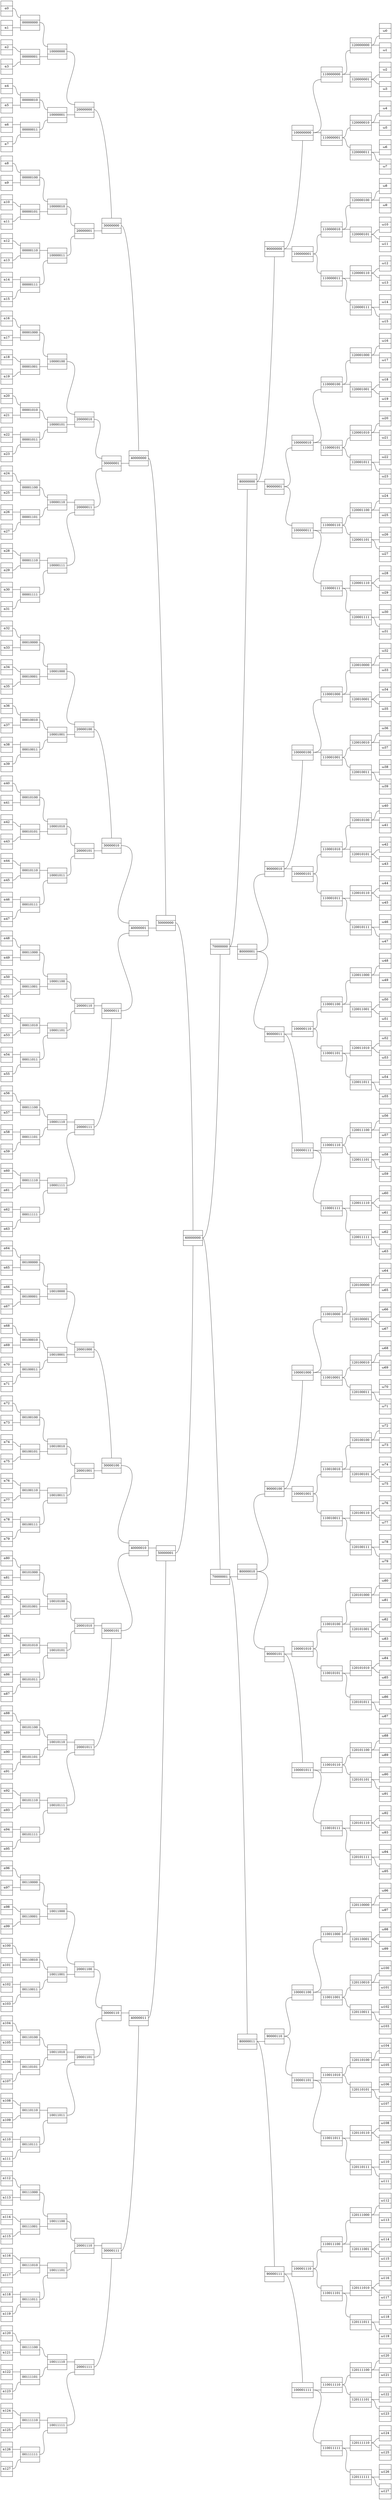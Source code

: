 graph "128 binairy tree general" {
	graph [bb="0,0,1553,11453",
		rankdir=LR
	];
	node [height=.1,
		label="\N",
		shape=record
	];
	α0000000	 [height=0.97222,
		label="<f0> |<f1> α0|<f2>",
		pos="27,11211",
		rects="0,11223,54,11246 0,11200,54,11223 0,11177,54,11200",
		width=0.75];
	00000000	 [height=0.97222,
		label="<f0> |<f1> 00000000|<f2>",
		pos="125.5,11146",
		rects="90,11158,161,11181 90,11135,161,11158 90,11112,161,11135",
		width=0.98611];
	α0000000:f1 -- 00000000:f0	 [pos="54,11211 78.585,11211 65.415,11169 90,11169"];
	10000000	 [height=0.97222,
		label="<f0> |<f1> 10000000|<f2>",
		pos="232.5,11014",
		rects="197,11026,268,11049 197,11003,268,11026 197,10980,268,11003",
		width=0.98611];
	00000000:f1 -- 10000000:f0	 [pos="161,11146 212.02,11146 145.98,11037 197,11037"];
	α0000001	 [height=0.97222,
		label="<f0> |<f1> α1|<f2>",
		pos="27,11123",
		rects="0,11135,54,11158 0,11112,54,11135 0,11089,54,11112",
		width=0.75];
	α0000001:f1 -- 00000000:f2	 [pos="54,11123 70,11123 74,11123 90,11123"];
	α0000010	 [height=0.97222,
		label="<f0> |<f1> α2|<f2>",
		pos="27,11035",
		rects="0,11047,54,11070 0,11024,54,11047 0,11001,54,11024",
		width=0.75];
	00000001	 [height=0.97222,
		label="<f0> |<f1> 00000001|<f2>",
		pos="125.5,10991",
		rects="90,11003,161,11026 90,10980,161,11003 90,10957,161,10980",
		width=0.98611];
	α0000010:f1 -- 00000001:f0	 [pos="54,11035 72.523,11035 71.477,11014 90,11014"];
	00000001:f1 -- 10000000:f2	 [pos="161,10991 177,10991 181,10991 197,10991"];
	α0000011	 [height=0.97222,
		label="<f0> |<f1> α3|<f2>",
		pos="27,10947",
		rects="0,10959,54,10982 0,10936,54,10959 0,10913,54,10936",
		width=0.75];
	α0000011:f1 -- 00000001:f2	 [pos="54,10947 72.523,10947 71.477,10968 90,10968"];
	α0000100	 [height=0.97222,
		label="<f0> |<f1> α4|<f2>",
		pos="27,10859",
		rects="0,10871,54,10894 0,10848,54,10871 0,10825,54,10848",
		width=0.75];
	00000010	 [height=0.97222,
		label="<f0> |<f1> 00000010|<f2>",
		pos="125.5,10794",
		rects="90,10806,161,10829 90,10783,161,10806 90,10760,161,10783",
		width=0.98611];
	α0000100:f1 -- 00000010:f0	 [pos="54,10859 78.585,10859 65.415,10817 90,10817"];
	10000001	 [height=0.97222,
		label="<f0> |<f1> 10000001|<f2>",
		pos="232.5,10727",
		rects="197,10739,268,10762 197,10716,268,10739 197,10693,268,10716",
		width=0.98611];
	00000010:f1 -- 10000001:f0	 [pos="161,10794 186.27,10794 171.73,10750 197,10750"];
	α0000101	 [height=0.97222,
		label="<f0> |<f1> α5|<f2>",
		pos="27,10771",
		rects="0,10783,54,10806 0,10760,54,10783 0,10737,54,10760",
		width=0.75];
	α0000101:f1 -- 00000010:f2	 [pos="54,10771 70,10771 74,10771 90,10771"];
	α0000110	 [height=0.97222,
		label="<f0> |<f1> α6|<f2>",
		pos="27,10683",
		rects="0,10695,54,10718 0,10672,54,10695 0,10649,54,10672",
		width=0.75];
	00000011	 [height=0.97222,
		label="<f0> |<f1> 00000011|<f2>",
		pos="125.5,10660",
		rects="90,10672,161,10695 90,10649,161,10672 90,10626,161,10649",
		width=0.98611];
	α0000110:f1 -- 00000011:f0	 [pos="54,10683 70,10683 74,10683 90,10683"];
	00000011:f1 -- 10000001:f2	 [pos="161,10660 186.27,10660 171.73,10704 197,10704"];
	α0000111	 [height=0.97222,
		label="<f0> |<f1> α7|<f2>",
		pos="27,10595",
		rects="0,10607,54,10630 0,10584,54,10607 0,10561,54,10584",
		width=0.75];
	α0000111:f1 -- 00000011:f2	 [pos="54,10595 78.585,10595 65.415,10637 90,10637"];
	α0001000	 [height=0.97222,
		label="<f0> |<f1> α8|<f2>",
		pos="27,10507",
		rects="0,10519,54,10542 0,10496,54,10519 0,10473,54,10496",
		width=0.75];
	00000100	 [height=0.97222,
		label="<f0> |<f1> 00000100|<f2>",
		pos="125.5,10442",
		rects="90,10454,161,10477 90,10431,161,10454 90,10408,161,10431",
		width=0.98611];
	α0001000:f1 -- 00000100:f0	 [pos="54,10507 78.585,10507 65.415,10465 90,10465"];
	10000010	 [height=0.97222,
		label="<f0> |<f1> 10000010|<f2>",
		pos="232.5,10310",
		rects="197,10322,268,10345 197,10299,268,10322 197,10276,268,10299",
		width=0.98611];
	00000100:f1 -- 10000010:f0	 [pos="161,10442 212.02,10442 145.98,10333 197,10333"];
	α0001001	 [height=0.97222,
		label="<f0> |<f1> α9|<f2>",
		pos="27,10419",
		rects="0,10431,54,10454 0,10408,54,10431 0,10385,54,10408",
		width=0.75];
	α0001001:f1 -- 00000100:f2	 [pos="54,10419 70,10419 74,10419 90,10419"];
	α0001010	 [height=0.97222,
		label="<f0> |<f1> α10|<f2>",
		pos="27,10331",
		rects="0,10343,54,10366 0,10320,54,10343 0,10297,54,10320",
		width=0.75];
	00000101	 [height=0.97222,
		label="<f0> |<f1> 00000101|<f2>",
		pos="125.5,10287",
		rects="90,10299,161,10322 90,10276,161,10299 90,10253,161,10276",
		width=0.98611];
	α0001010:f1 -- 00000101:f0	 [pos="54,10331 72.523,10331 71.477,10310 90,10310"];
	00000101:f1 -- 10000010:f2	 [pos="161,10287 177,10287 181,10287 197,10287"];
	α0001011	 [height=0.97222,
		label="<f0> |<f1> α11|<f2>",
		pos="27,10243",
		rects="0,10255,54,10278 0,10232,54,10255 0,10209,54,10232",
		width=0.75];
	α0001011:f1 -- 00000101:f2	 [pos="54,10243 72.523,10243 71.477,10264 90,10264"];
	α0001100	 [height=0.97222,
		label="<f0> |<f1> α12|<f2>",
		pos="27,10155",
		rects="0,10167,54,10190 0,10144,54,10167 0,10121,54,10144",
		width=0.75];
	00000110	 [height=0.97222,
		label="<f0> |<f1> 00000110|<f2>",
		pos="125.5,10111",
		rects="90,10123,161,10146 90,10100,161,10123 90,10077,161,10100",
		width=0.98611];
	α0001100:f1 -- 00000110:f0	 [pos="54,10155 72.523,10155 71.477,10134 90,10134"];
	10000011	 [height=0.97222,
		label="<f0> |<f1> 10000011|<f2>",
		pos="232.5,10088",
		rects="197,10100,268,10123 197,10077,268,10100 197,10054,268,10077",
		width=0.98611];
	00000110:f1 -- 10000011:f0	 [pos="161,10111 177,10111 181,10111 197,10111"];
	α0001101	 [height=0.97222,
		label="<f0> |<f1> α13|<f2>",
		pos="27,10067",
		rects="0,10079,54,10102 0,10056,54,10079 0,10033,54,10056",
		width=0.75];
	α0001101:f1 -- 00000110:f2	 [pos="54,10067 72.523,10067 71.477,10088 90,10088"];
	α0001110	 [height=0.97222,
		label="<f0> |<f1> α14|<f2>",
		pos="27,9979",
		rects="0,9990.5,54,10014 0,9967.5,54,9990.5 0,9944.5,54,9967.5",
		width=0.75];
	00000111	 [height=0.97222,
		label="<f0> |<f1> 00000111|<f2>",
		pos="125.5,9956",
		rects="90,9967.5,161,9990.5 90,9944.5,161,9967.5 90,9921.5,161,9944.5",
		width=0.98611];
	α0001110:f1 -- 00000111:f0	 [pos="54,9979 70,9979 74,9979 90,9979"];
	00000111:f1 -- 10000011:f2	 [pos="161,9956 212.02,9956 145.98,10065 197,10065"];
	α0001111	 [height=0.97222,
		label="<f0> |<f1> α15|<f2>",
		pos="27,9891",
		rects="0,9902.5,54,9925.5 0,9879.5,54,9902.5 0,9856.5,54,9879.5",
		width=0.75];
	α0001111:f1 -- 00000111:f2	 [pos="54,9891 78.585,9891 65.415,9933 90,9933"];
	α0010000	 [height=0.97222,
		label="<f0> |<f1> α16|<f2>",
		pos="27,9803",
		rects="0,9814.5,54,9837.5 0,9791.5,54,9814.5 0,9768.5,54,9791.5",
		width=0.75];
	00001000	 [height=0.97222,
		label="<f0> |<f1> 00001000|<f2>",
		pos="125.5,9738",
		rects="90,9749.5,161,9772.5 90,9726.5,161,9749.5 90,9703.5,161,9726.5",
		width=0.98611];
	α0010000:f1 -- 00001000:f0	 [pos="54,9803 78.585,9803 65.415,9761 90,9761"];
	10000100	 [height=0.97222,
		label="<f0> |<f1> 10000100|<f2>",
		pos="232.5,9606",
		rects="197,9617.5,268,9640.5 197,9594.5,268,9617.5 197,9571.5,268,9594.5",
		width=0.98611];
	00001000:f1 -- 10000100:f0	 [pos="161,9738 212.02,9738 145.98,9629 197,9629"];
	α0010001	 [height=0.97222,
		label="<f0> |<f1> α17|<f2>",
		pos="27,9715",
		rects="0,9726.5,54,9749.5 0,9703.5,54,9726.5 0,9680.5,54,9703.5",
		width=0.75];
	α0010001:f1 -- 00001000:f2	 [pos="54,9715 70,9715 74,9715 90,9715"];
	α0010010	 [height=0.97222,
		label="<f0> |<f1> α18|<f2>",
		pos="27,9627",
		rects="0,9638.5,54,9661.5 0,9615.5,54,9638.5 0,9592.5,54,9615.5",
		width=0.75];
	00001001	 [height=0.97222,
		label="<f0> |<f1> 00001001|<f2>",
		pos="125.5,9583",
		rects="90,9594.5,161,9617.5 90,9571.5,161,9594.5 90,9548.5,161,9571.5",
		width=0.98611];
	α0010010:f1 -- 00001001:f0	 [pos="54,9627 72.523,9627 71.477,9606 90,9606"];
	00001001:f1 -- 10000100:f2	 [pos="161,9583 177,9583 181,9583 197,9583"];
	α0010011	 [height=0.97222,
		label="<f0> |<f1> α19|<f2>",
		pos="27,9539",
		rects="0,9550.5,54,9573.5 0,9527.5,54,9550.5 0,9504.5,54,9527.5",
		width=0.75];
	α0010011:f1 -- 00001001:f2	 [pos="54,9539 72.523,9539 71.477,9560 90,9560"];
	α0010100	 [height=0.97222,
		label="<f0> |<f1> α20|<f2>",
		pos="27,9451",
		rects="0,9462.5,54,9485.5 0,9439.5,54,9462.5 0,9416.5,54,9439.5",
		width=0.75];
	00001010	 [height=0.97222,
		label="<f0> |<f1> 00001010|<f2>",
		pos="125.5,9386",
		rects="90,9397.5,161,9420.5 90,9374.5,161,9397.5 90,9351.5,161,9374.5",
		width=0.98611];
	α0010100:f1 -- 00001010:f0	 [pos="54,9451 78.585,9451 65.415,9409 90,9409"];
	10000101	 [height=0.97222,
		label="<f0> |<f1> 10000101|<f2>",
		pos="232.5,9319",
		rects="197,9330.5,268,9353.5 197,9307.5,268,9330.5 197,9284.5,268,9307.5",
		width=0.98611];
	00001010:f1 -- 10000101:f0	 [pos="161,9386 186.27,9386 171.73,9342 197,9342"];
	α0010101	 [height=0.97222,
		label="<f0> |<f1> α21|<f2>",
		pos="27,9363",
		rects="0,9374.5,54,9397.5 0,9351.5,54,9374.5 0,9328.5,54,9351.5",
		width=0.75];
	α0010101:f1 -- 00001010:f2	 [pos="54,9363 70,9363 74,9363 90,9363"];
	α0010110	 [height=0.97222,
		label="<f0> |<f1> α22|<f2>",
		pos="27,9275",
		rects="0,9286.5,54,9309.5 0,9263.5,54,9286.5 0,9240.5,54,9263.5",
		width=0.75];
	00001011	 [height=0.97222,
		label="<f0> |<f1> 00001011|<f2>",
		pos="125.5,9252",
		rects="90,9263.5,161,9286.5 90,9240.5,161,9263.5 90,9217.5,161,9240.5",
		width=0.98611];
	α0010110:f1 -- 00001011:f0	 [pos="54,9275 70,9275 74,9275 90,9275"];
	00001011:f1 -- 10000101:f2	 [pos="161,9252 186.27,9252 171.73,9296 197,9296"];
	α0010111	 [height=0.97222,
		label="<f0> |<f1> α23|<f2>",
		pos="27,9187",
		rects="0,9198.5,54,9221.5 0,9175.5,54,9198.5 0,9152.5,54,9175.5",
		width=0.75];
	α0010111:f1 -- 00001011:f2	 [pos="54,9187 78.585,9187 65.415,9229 90,9229"];
	α0011000	 [height=0.97222,
		label="<f0> |<f1> α24|<f2>",
		pos="27,9099",
		rects="0,9110.5,54,9133.5 0,9087.5,54,9110.5 0,9064.5,54,9087.5",
		width=0.75];
	00001100	 [height=0.97222,
		label="<f0> |<f1> 00001100|<f2>",
		pos="125.5,9034",
		rects="90,9045.5,161,9068.5 90,9022.5,161,9045.5 90,8999.5,161,9022.5",
		width=0.98611];
	α0011000:f1 -- 00001100:f0	 [pos="54,9099 78.585,9099 65.415,9057 90,9057"];
	10000110	 [height=0.97222,
		label="<f0> |<f1> 10000110|<f2>",
		pos="232.5,8967",
		rects="197,8978.5,268,9001.5 197,8955.5,268,8978.5 197,8932.5,268,8955.5",
		width=0.98611];
	00001100:f1 -- 10000110:f0	 [pos="161,9034 186.27,9034 171.73,8990 197,8990"];
	α0011001	 [height=0.97222,
		label="<f0> |<f1> α25|<f2>",
		pos="27,9011",
		rects="0,9022.5,54,9045.5 0,8999.5,54,9022.5 0,8976.5,54,8999.5",
		width=0.75];
	α0011001:f1 -- 00001100:f2	 [pos="54,9011 70,9011 74,9011 90,9011"];
	α0011010	 [height=0.97222,
		label="<f0> |<f1> α26|<f2>",
		pos="27,8923",
		rects="0,8934.5,54,8957.5 0,8911.5,54,8934.5 0,8888.5,54,8911.5",
		width=0.75];
	00001101	 [height=0.97222,
		label="<f0> |<f1> 00001101|<f2>",
		pos="125.5,8900",
		rects="90,8911.5,161,8934.5 90,8888.5,161,8911.5 90,8865.5,161,8888.5",
		width=0.98611];
	α0011010:f1 -- 00001101:f0	 [pos="54,8923 70,8923 74,8923 90,8923"];
	00001101:f1 -- 10000110:f2	 [pos="161,8900 186.27,8900 171.73,8944 197,8944"];
	α0011011	 [height=0.97222,
		label="<f0> |<f1> α27|<f2>",
		pos="27,8835",
		rects="0,8846.5,54,8869.5 0,8823.5,54,8846.5 0,8800.5,54,8823.5",
		width=0.75];
	α0011011:f1 -- 00001101:f2	 [pos="54,8835 78.585,8835 65.415,8877 90,8877"];
	α0011100	 [height=0.97222,
		label="<f0> |<f1> α28|<f2>",
		pos="27,8747",
		rects="0,8758.5,54,8781.5 0,8735.5,54,8758.5 0,8712.5,54,8735.5",
		width=0.75];
	00001110	 [height=0.97222,
		label="<f0> |<f1> 00001110|<f2>",
		pos="125.5,8703",
		rects="90,8714.5,161,8737.5 90,8691.5,161,8714.5 90,8668.5,161,8691.5",
		width=0.98611];
	α0011100:f1 -- 00001110:f0	 [pos="54,8747 72.523,8747 71.477,8726 90,8726"];
	10000111	 [height=0.97222,
		label="<f0> |<f1> 10000111|<f2>",
		pos="232.5,8680",
		rects="197,8691.5,268,8714.5 197,8668.5,268,8691.5 197,8645.5,268,8668.5",
		width=0.98611];
	00001110:f1 -- 10000111:f0	 [pos="161,8703 177,8703 181,8703 197,8703"];
	α0011101	 [height=0.97222,
		label="<f0> |<f1> α29|<f2>",
		pos="27,8659",
		rects="0,8670.5,54,8693.5 0,8647.5,54,8670.5 0,8624.5,54,8647.5",
		width=0.75];
	α0011101:f1 -- 00001110:f2	 [pos="54,8659 72.523,8659 71.477,8680 90,8680"];
	α0011110	 [height=0.97222,
		label="<f0> |<f1> α30|<f2>",
		pos="27,8571",
		rects="0,8582.5,54,8605.5 0,8559.5,54,8582.5 0,8536.5,54,8559.5",
		width=0.75];
	00001111	 [height=0.97222,
		label="<f0> |<f1> 00001111|<f2>",
		pos="125.5,8548",
		rects="90,8559.5,161,8582.5 90,8536.5,161,8559.5 90,8513.5,161,8536.5",
		width=0.98611];
	α0011110:f1 -- 00001111:f0	 [pos="54,8571 70,8571 74,8571 90,8571"];
	00001111:f1 -- 10000111:f2	 [pos="161,8548 212.02,8548 145.98,8657 197,8657"];
	α0011111	 [height=0.97222,
		label="<f0> |<f1> α31|<f2>",
		pos="27,8483",
		rects="0,8494.5,54,8517.5 0,8471.5,54,8494.5 0,8448.5,54,8471.5",
		width=0.75];
	α0011111:f1 -- 00001111:f2	 [pos="54,8483 78.585,8483 65.415,8525 90,8525"];
	α0100000	 [height=0.97222,
		label="<f0> |<f1> α32|<f2>",
		pos="27,8395",
		rects="0,8406.5,54,8429.5 0,8383.5,54,8406.5 0,8360.5,54,8383.5",
		width=0.75];
	00010000	 [height=0.97222,
		label="<f0> |<f1> 00010000|<f2>",
		pos="125.5,8330",
		rects="90,8341.5,161,8364.5 90,8318.5,161,8341.5 90,8295.5,161,8318.5",
		width=0.98611];
	α0100000:f1 -- 00010000:f0	 [pos="54,8395 78.585,8395 65.415,8353 90,8353"];
	10001000	 [height=0.97222,
		label="<f0> |<f1> 10001000|<f2>",
		pos="232.5,8198",
		rects="197,8209.5,268,8232.5 197,8186.5,268,8209.5 197,8163.5,268,8186.5",
		width=0.98611];
	00010000:f1 -- 10001000:f0	 [pos="161,8330 212.02,8330 145.98,8221 197,8221"];
	α0100001	 [height=0.97222,
		label="<f0> |<f1> α33|<f2>",
		pos="27,8307",
		rects="0,8318.5,54,8341.5 0,8295.5,54,8318.5 0,8272.5,54,8295.5",
		width=0.75];
	α0100001:f1 -- 00010000:f2	 [pos="54,8307 70,8307 74,8307 90,8307"];
	α0100010	 [height=0.97222,
		label="<f0> |<f1> α34|<f2>",
		pos="27,8219",
		rects="0,8230.5,54,8253.5 0,8207.5,54,8230.5 0,8184.5,54,8207.5",
		width=0.75];
	00010001	 [height=0.97222,
		label="<f0> |<f1> 00010001|<f2>",
		pos="125.5,8175",
		rects="90,8186.5,161,8209.5 90,8163.5,161,8186.5 90,8140.5,161,8163.5",
		width=0.98611];
	α0100010:f1 -- 00010001:f0	 [pos="54,8219 72.523,8219 71.477,8198 90,8198"];
	00010001:f1 -- 10001000:f2	 [pos="161,8175 177,8175 181,8175 197,8175"];
	α0100011	 [height=0.97222,
		label="<f0> |<f1> α35|<f2>",
		pos="27,8131",
		rects="0,8142.5,54,8165.5 0,8119.5,54,8142.5 0,8096.5,54,8119.5",
		width=0.75];
	α0100011:f1 -- 00010001:f2	 [pos="54,8131 72.523,8131 71.477,8152 90,8152"];
	α0100100	 [height=0.97222,
		label="<f0> |<f1> α36|<f2>",
		pos="27,8043",
		rects="0,8054.5,54,8077.5 0,8031.5,54,8054.5 0,8008.5,54,8031.5",
		width=0.75];
	00010010	 [height=0.97222,
		label="<f0> |<f1> 00010010|<f2>",
		pos="125.5,7978",
		rects="90,7989.5,161,8012.5 90,7966.5,161,7989.5 90,7943.5,161,7966.5",
		width=0.98611];
	α0100100:f1 -- 00010010:f0	 [pos="54,8043 78.585,8043 65.415,8001 90,8001"];
	10001001	 [height=0.97222,
		label="<f0> |<f1> 10001001|<f2>",
		pos="232.5,7911",
		rects="197,7922.5,268,7945.5 197,7899.5,268,7922.5 197,7876.5,268,7899.5",
		width=0.98611];
	00010010:f1 -- 10001001:f0	 [pos="161,7978 186.27,7978 171.73,7934 197,7934"];
	α0100101	 [height=0.97222,
		label="<f0> |<f1> α37|<f2>",
		pos="27,7955",
		rects="0,7966.5,54,7989.5 0,7943.5,54,7966.5 0,7920.5,54,7943.5",
		width=0.75];
	α0100101:f1 -- 00010010:f2	 [pos="54,7955 70,7955 74,7955 90,7955"];
	α0100110	 [height=0.97222,
		label="<f0> |<f1> α38|<f2>",
		pos="27,7867",
		rects="0,7878.5,54,7901.5 0,7855.5,54,7878.5 0,7832.5,54,7855.5",
		width=0.75];
	00010011	 [height=0.97222,
		label="<f0> |<f1> 00010011|<f2>",
		pos="125.5,7844",
		rects="90,7855.5,161,7878.5 90,7832.5,161,7855.5 90,7809.5,161,7832.5",
		width=0.98611];
	α0100110:f1 -- 00010011:f0	 [pos="54,7867 70,7867 74,7867 90,7867"];
	00010011:f1 -- 10001001:f2	 [pos="161,7844 186.27,7844 171.73,7888 197,7888"];
	α0100111	 [height=0.97222,
		label="<f0> |<f1> α39|<f2>",
		pos="27,7779",
		rects="0,7790.5,54,7813.5 0,7767.5,54,7790.5 0,7744.5,54,7767.5",
		width=0.75];
	α0100111:f1 -- 00010011:f2	 [pos="54,7779 78.585,7779 65.415,7821 90,7821"];
	α0101000	 [height=0.97222,
		label="<f0> |<f1> α40|<f2>",
		pos="27,7691",
		rects="0,7702.5,54,7725.5 0,7679.5,54,7702.5 0,7656.5,54,7679.5",
		width=0.75];
	00010100	 [height=0.97222,
		label="<f0> |<f1> 00010100|<f2>",
		pos="125.5,7626",
		rects="90,7637.5,161,7660.5 90,7614.5,161,7637.5 90,7591.5,161,7614.5",
		width=0.98611];
	α0101000:f1 -- 00010100:f0	 [pos="54,7691 78.585,7691 65.415,7649 90,7649"];
	10001010	 [height=0.97222,
		label="<f0> |<f1> 10001010|<f2>",
		pos="232.5,7494",
		rects="197,7505.5,268,7528.5 197,7482.5,268,7505.5 197,7459.5,268,7482.5",
		width=0.98611];
	00010100:f1 -- 10001010:f0	 [pos="161,7626 212.02,7626 145.98,7517 197,7517"];
	α0101001	 [height=0.97222,
		label="<f0> |<f1> α41|<f2>",
		pos="27,7603",
		rects="0,7614.5,54,7637.5 0,7591.5,54,7614.5 0,7568.5,54,7591.5",
		width=0.75];
	α0101001:f1 -- 00010100:f2	 [pos="54,7603 70,7603 74,7603 90,7603"];
	α0101010	 [height=0.97222,
		label="<f0> |<f1> α42|<f2>",
		pos="27,7515",
		rects="0,7526.5,54,7549.5 0,7503.5,54,7526.5 0,7480.5,54,7503.5",
		width=0.75];
	00010101	 [height=0.97222,
		label="<f0> |<f1> 00010101|<f2>",
		pos="125.5,7471",
		rects="90,7482.5,161,7505.5 90,7459.5,161,7482.5 90,7436.5,161,7459.5",
		width=0.98611];
	α0101010:f1 -- 00010101:f0	 [pos="54,7515 72.523,7515 71.477,7494 90,7494"];
	00010101:f1 -- 10001010:f2	 [pos="161,7471 177,7471 181,7471 197,7471"];
	α0101011	 [height=0.97222,
		label="<f0> |<f1> α43|<f2>",
		pos="27,7427",
		rects="0,7438.5,54,7461.5 0,7415.5,54,7438.5 0,7392.5,54,7415.5",
		width=0.75];
	α0101011:f1 -- 00010101:f2	 [pos="54,7427 72.523,7427 71.477,7448 90,7448"];
	α0101100	 [height=0.97222,
		label="<f0> |<f1> α44|<f2>",
		pos="27,7339",
		rects="0,7350.5,54,7373.5 0,7327.5,54,7350.5 0,7304.5,54,7327.5",
		width=0.75];
	00010110	 [height=0.97222,
		label="<f0> |<f1> 00010110|<f2>",
		pos="125.5,7295",
		rects="90,7306.5,161,7329.5 90,7283.5,161,7306.5 90,7260.5,161,7283.5",
		width=0.98611];
	α0101100:f1 -- 00010110:f0	 [pos="54,7339 72.523,7339 71.477,7318 90,7318"];
	10001011	 [height=0.97222,
		label="<f0> |<f1> 10001011|<f2>",
		pos="232.5,7272",
		rects="197,7283.5,268,7306.5 197,7260.5,268,7283.5 197,7237.5,268,7260.5",
		width=0.98611];
	00010110:f1 -- 10001011:f0	 [pos="161,7295 177,7295 181,7295 197,7295"];
	α0101101	 [height=0.97222,
		label="<f0> |<f1> α45|<f2>",
		pos="27,7251",
		rects="0,7262.5,54,7285.5 0,7239.5,54,7262.5 0,7216.5,54,7239.5",
		width=0.75];
	α0101101:f1 -- 00010110:f2	 [pos="54,7251 72.523,7251 71.477,7272 90,7272"];
	α0101110	 [height=0.97222,
		label="<f0> |<f1> α46|<f2>",
		pos="27,7163",
		rects="0,7174.5,54,7197.5 0,7151.5,54,7174.5 0,7128.5,54,7151.5",
		width=0.75];
	00010111	 [height=0.97222,
		label="<f0> |<f1> 00010111|<f2>",
		pos="125.5,7140",
		rects="90,7151.5,161,7174.5 90,7128.5,161,7151.5 90,7105.5,161,7128.5",
		width=0.98611];
	α0101110:f1 -- 00010111:f0	 [pos="54,7163 70,7163 74,7163 90,7163"];
	00010111:f1 -- 10001011:f2	 [pos="161,7140 212.02,7140 145.98,7249 197,7249"];
	α0101111	 [height=0.97222,
		label="<f0> |<f1> α47|<f2>",
		pos="27,7075",
		rects="0,7086.5,54,7109.5 0,7063.5,54,7086.5 0,7040.5,54,7063.5",
		width=0.75];
	α0101111:f1 -- 00010111:f2	 [pos="54,7075 78.585,7075 65.415,7117 90,7117"];
	α0110000	 [height=0.97222,
		label="<f0> |<f1> α48|<f2>",
		pos="27,6987",
		rects="0,6998.5,54,7021.5 0,6975.5,54,6998.5 0,6952.5,54,6975.5",
		width=0.75];
	00011000	 [height=0.97222,
		label="<f0> |<f1> 00011000|<f2>",
		pos="125.5,6922",
		rects="90,6933.5,161,6956.5 90,6910.5,161,6933.5 90,6887.5,161,6910.5",
		width=0.98611];
	α0110000:f1 -- 00011000:f0	 [pos="54,6987 78.585,6987 65.415,6945 90,6945"];
	10001100	 [height=0.97222,
		label="<f0> |<f1> 10001100|<f2>",
		pos="232.5,6790",
		rects="197,6801.5,268,6824.5 197,6778.5,268,6801.5 197,6755.5,268,6778.5",
		width=0.98611];
	00011000:f1 -- 10001100:f0	 [pos="161,6922 212.02,6922 145.98,6813 197,6813"];
	α0110001	 [height=0.97222,
		label="<f0> |<f1> α49|<f2>",
		pos="27,6899",
		rects="0,6910.5,54,6933.5 0,6887.5,54,6910.5 0,6864.5,54,6887.5",
		width=0.75];
	α0110001:f1 -- 00011000:f2	 [pos="54,6899 70,6899 74,6899 90,6899"];
	α0110010	 [height=0.97222,
		label="<f0> |<f1> α50|<f2>",
		pos="27,6811",
		rects="0,6822.5,54,6845.5 0,6799.5,54,6822.5 0,6776.5,54,6799.5",
		width=0.75];
	00011001	 [height=0.97222,
		label="<f0> |<f1> 00011001|<f2>",
		pos="125.5,6767",
		rects="90,6778.5,161,6801.5 90,6755.5,161,6778.5 90,6732.5,161,6755.5",
		width=0.98611];
	α0110010:f1 -- 00011001:f0	 [pos="54,6811 72.523,6811 71.477,6790 90,6790"];
	00011001:f1 -- 10001100:f2	 [pos="161,6767 177,6767 181,6767 197,6767"];
	α0110011	 [height=0.97222,
		label="<f0> |<f1> α51|<f2>",
		pos="27,6723",
		rects="0,6734.5,54,6757.5 0,6711.5,54,6734.5 0,6688.5,54,6711.5",
		width=0.75];
	α0110011:f1 -- 00011001:f2	 [pos="54,6723 72.523,6723 71.477,6744 90,6744"];
	α0110100	 [height=0.97222,
		label="<f0> |<f1> α52|<f2>",
		pos="27,6635",
		rects="0,6646.5,54,6669.5 0,6623.5,54,6646.5 0,6600.5,54,6623.5",
		width=0.75];
	00011010	 [height=0.97222,
		label="<f0> |<f1> 00011010|<f2>",
		pos="125.5,6591",
		rects="90,6602.5,161,6625.5 90,6579.5,161,6602.5 90,6556.5,161,6579.5",
		width=0.98611];
	α0110100:f1 -- 00011010:f0	 [pos="54,6635 72.523,6635 71.477,6614 90,6614"];
	10001101	 [height=0.97222,
		label="<f0> |<f1> 10001101|<f2>",
		pos="232.5,6568",
		rects="197,6579.5,268,6602.5 197,6556.5,268,6579.5 197,6533.5,268,6556.5",
		width=0.98611];
	00011010:f1 -- 10001101:f0	 [pos="161,6591 177,6591 181,6591 197,6591"];
	α0110101	 [height=0.97222,
		label="<f0> |<f1> α53|<f2>",
		pos="27,6547",
		rects="0,6558.5,54,6581.5 0,6535.5,54,6558.5 0,6512.5,54,6535.5",
		width=0.75];
	α0110101:f1 -- 00011010:f2	 [pos="54,6547 72.523,6547 71.477,6568 90,6568"];
	α0110110	 [height=0.97222,
		label="<f0> |<f1> α54|<f2>",
		pos="27,6459",
		rects="0,6470.5,54,6493.5 0,6447.5,54,6470.5 0,6424.5,54,6447.5",
		width=0.75];
	00011011	 [height=0.97222,
		label="<f0> |<f1> 00011011|<f2>",
		pos="125.5,6436",
		rects="90,6447.5,161,6470.5 90,6424.5,161,6447.5 90,6401.5,161,6424.5",
		width=0.98611];
	α0110110:f1 -- 00011011:f0	 [pos="54,6459 70,6459 74,6459 90,6459"];
	00011011:f1 -- 10001101:f2	 [pos="161,6436 212.02,6436 145.98,6545 197,6545"];
	α0110111	 [height=0.97222,
		label="<f0> |<f1> α55|<f2>",
		pos="27,6371",
		rects="0,6382.5,54,6405.5 0,6359.5,54,6382.5 0,6336.5,54,6359.5",
		width=0.75];
	α0110111:f1 -- 00011011:f2	 [pos="54,6371 78.585,6371 65.415,6413 90,6413"];
	α0111000	 [height=0.97222,
		label="<f0> |<f1> α56|<f2>",
		pos="27,6283",
		rects="0,6294.5,54,6317.5 0,6271.5,54,6294.5 0,6248.5,54,6271.5",
		width=0.75];
	00011100	 [height=0.97222,
		label="<f0> |<f1> 00011100|<f2>",
		pos="125.5,6218",
		rects="90,6229.5,161,6252.5 90,6206.5,161,6229.5 90,6183.5,161,6206.5",
		width=0.98611];
	α0111000:f1 -- 00011100:f0	 [pos="54,6283 78.585,6283 65.415,6241 90,6241"];
	10001110	 [height=0.97222,
		label="<f0> |<f1> 10001110|<f2>",
		pos="232.5,6151",
		rects="197,6162.5,268,6185.5 197,6139.5,268,6162.5 197,6116.5,268,6139.5",
		width=0.98611];
	00011100:f1 -- 10001110:f0	 [pos="161,6218 186.27,6218 171.73,6174 197,6174"];
	α0111001	 [height=0.97222,
		label="<f0> |<f1> α57|<f2>",
		pos="27,6195",
		rects="0,6206.5,54,6229.5 0,6183.5,54,6206.5 0,6160.5,54,6183.5",
		width=0.75];
	α0111001:f1 -- 00011100:f2	 [pos="54,6195 70,6195 74,6195 90,6195"];
	α0111010	 [height=0.97222,
		label="<f0> |<f1> α58|<f2>",
		pos="27,6107",
		rects="0,6118.5,54,6141.5 0,6095.5,54,6118.5 0,6072.5,54,6095.5",
		width=0.75];
	00011101	 [height=0.97222,
		label="<f0> |<f1> 00011101|<f2>",
		pos="125.5,6084",
		rects="90,6095.5,161,6118.5 90,6072.5,161,6095.5 90,6049.5,161,6072.5",
		width=0.98611];
	α0111010:f1 -- 00011101:f0	 [pos="54,6107 70,6107 74,6107 90,6107"];
	00011101:f1 -- 10001110:f2	 [pos="161,6084 186.27,6084 171.73,6128 197,6128"];
	α0111011	 [height=0.97222,
		label="<f0> |<f1> α59|<f2>",
		pos="27,6019",
		rects="0,6030.5,54,6053.5 0,6007.5,54,6030.5 0,5984.5,54,6007.5",
		width=0.75];
	α0111011:f1 -- 00011101:f2	 [pos="54,6019 78.585,6019 65.415,6061 90,6061"];
	α0111100	 [height=0.97222,
		label="<f0> |<f1> α60|<f2>",
		pos="27,5931",
		rects="0,5942.5,54,5965.5 0,5919.5,54,5942.5 0,5896.5,54,5919.5",
		width=0.75];
	00011110	 [height=0.97222,
		label="<f0> |<f1> 00011110|<f2>",
		pos="125.5,5887",
		rects="90,5898.5,161,5921.5 90,5875.5,161,5898.5 90,5852.5,161,5875.5",
		width=0.98611];
	α0111100:f1 -- 00011110:f0	 [pos="54,5931 72.523,5931 71.477,5910 90,5910"];
	10001111	 [height=0.97222,
		label="<f0> |<f1> 10001111|<f2>",
		pos="232.5,5864",
		rects="197,5875.5,268,5898.5 197,5852.5,268,5875.5 197,5829.5,268,5852.5",
		width=0.98611];
	00011110:f1 -- 10001111:f0	 [pos="161,5887 177,5887 181,5887 197,5887"];
	α0111101	 [height=0.97222,
		label="<f0> |<f1> α61|<f2>",
		pos="27,5843",
		rects="0,5854.5,54,5877.5 0,5831.5,54,5854.5 0,5808.5,54,5831.5",
		width=0.75];
	α0111101:f1 -- 00011110:f2	 [pos="54,5843 72.523,5843 71.477,5864 90,5864"];
	α0111110	 [height=0.97222,
		label="<f0> |<f1> α62|<f2>",
		pos="27,5755",
		rects="0,5766.5,54,5789.5 0,5743.5,54,5766.5 0,5720.5,54,5743.5",
		width=0.75];
	00011111	 [height=0.97222,
		label="<f0> |<f1> 00011111|<f2>",
		pos="125.5,5732",
		rects="90,5743.5,161,5766.5 90,5720.5,161,5743.5 90,5697.5,161,5720.5",
		width=0.98611];
	α0111110:f1 -- 00011111:f0	 [pos="54,5755 70,5755 74,5755 90,5755"];
	00011111:f1 -- 10001111:f2	 [pos="161,5732 212.02,5732 145.98,5841 197,5841"];
	α0111111	 [height=0.97222,
		label="<f0> |<f1> α63|<f2>",
		pos="27,5667",
		rects="0,5678.5,54,5701.5 0,5655.5,54,5678.5 0,5632.5,54,5655.5",
		width=0.75];
	α0111111:f1 -- 00011111:f2	 [pos="54,5667 78.585,5667 65.415,5709 90,5709"];
	α1000000	 [height=0.97222,
		label="<f0> |<f1> α64|<f2>",
		pos="27,5579",
		rects="0,5590.5,54,5613.5 0,5567.5,54,5590.5 0,5544.5,54,5567.5",
		width=0.75];
	00100000	 [height=0.97222,
		label="<f0> |<f1> 00100000|<f2>",
		pos="125.5,5514",
		rects="90,5525.5,161,5548.5 90,5502.5,161,5525.5 90,5479.5,161,5502.5",
		width=0.98611];
	α1000000:f1 -- 00100000:f0	 [pos="54,5579 78.585,5579 65.415,5537 90,5537"];
	10010000	 [height=0.97222,
		label="<f0> |<f1> 10010000|<f2>",
		pos="232.5,5382",
		rects="197,5393.5,268,5416.5 197,5370.5,268,5393.5 197,5347.5,268,5370.5",
		width=0.98611];
	00100000:f1 -- 10010000:f0	 [pos="161,5514 212.02,5514 145.98,5405 197,5405"];
	α1000001	 [height=0.97222,
		label="<f0> |<f1> α65|<f2>",
		pos="27,5491",
		rects="0,5502.5,54,5525.5 0,5479.5,54,5502.5 0,5456.5,54,5479.5",
		width=0.75];
	α1000001:f1 -- 00100000:f2	 [pos="54,5491 70,5491 74,5491 90,5491"];
	α1000010	 [height=0.97222,
		label="<f0> |<f1> α66|<f2>",
		pos="27,5403",
		rects="0,5414.5,54,5437.5 0,5391.5,54,5414.5 0,5368.5,54,5391.5",
		width=0.75];
	00100001	 [height=0.97222,
		label="<f0> |<f1> 00100001|<f2>",
		pos="125.5,5359",
		rects="90,5370.5,161,5393.5 90,5347.5,161,5370.5 90,5324.5,161,5347.5",
		width=0.98611];
	α1000010:f1 -- 00100001:f0	 [pos="54,5403 72.523,5403 71.477,5382 90,5382"];
	00100001:f1 -- 10010000:f2	 [pos="161,5359 177,5359 181,5359 197,5359"];
	α1000011	 [height=0.97222,
		label="<f0> |<f1> α67|<f2>",
		pos="27,5315",
		rects="0,5326.5,54,5349.5 0,5303.5,54,5326.5 0,5280.5,54,5303.5",
		width=0.75];
	α1000011:f1 -- 00100001:f2	 [pos="54,5315 72.523,5315 71.477,5336 90,5336"];
	α1000100	 [height=0.97222,
		label="<f0> |<f1> α68|<f2>",
		pos="27,5227",
		rects="0,5238.5,54,5261.5 0,5215.5,54,5238.5 0,5192.5,54,5215.5",
		width=0.75];
	00100010	 [height=0.97222,
		label="<f0> |<f1> 00100010|<f2>",
		pos="125.5,5162",
		rects="90,5173.5,161,5196.5 90,5150.5,161,5173.5 90,5127.5,161,5150.5",
		width=0.98611];
	α1000100:f1 -- 00100010:f0	 [pos="54,5227 78.585,5227 65.415,5185 90,5185"];
	10010001	 [height=0.97222,
		label="<f0> |<f1> 10010001|<f2>",
		pos="232.5,5095",
		rects="197,5106.5,268,5129.5 197,5083.5,268,5106.5 197,5060.5,268,5083.5",
		width=0.98611];
	00100010:f1 -- 10010001:f0	 [pos="161,5162 186.27,5162 171.73,5118 197,5118"];
	α1000101	 [height=0.97222,
		label="<f0> |<f1> α69|<f2>",
		pos="27,5139",
		rects="0,5150.5,54,5173.5 0,5127.5,54,5150.5 0,5104.5,54,5127.5",
		width=0.75];
	α1000101:f1 -- 00100010:f2	 [pos="54,5139 70,5139 74,5139 90,5139"];
	α1000110	 [height=0.97222,
		label="<f0> |<f1> α70|<f2>",
		pos="27,5051",
		rects="0,5062.5,54,5085.5 0,5039.5,54,5062.5 0,5016.5,54,5039.5",
		width=0.75];
	00100011	 [height=0.97222,
		label="<f0> |<f1> 00100011|<f2>",
		pos="125.5,5028",
		rects="90,5039.5,161,5062.5 90,5016.5,161,5039.5 90,4993.5,161,5016.5",
		width=0.98611];
	α1000110:f1 -- 00100011:f0	 [pos="54,5051 70,5051 74,5051 90,5051"];
	00100011:f1 -- 10010001:f2	 [pos="161,5028 186.27,5028 171.73,5072 197,5072"];
	α1000111	 [height=0.97222,
		label="<f0> |<f1> α71|<f2>",
		pos="27,4963",
		rects="0,4974.5,54,4997.5 0,4951.5,54,4974.5 0,4928.5,54,4951.5",
		width=0.75];
	α1000111:f1 -- 00100011:f2	 [pos="54,4963 78.585,4963 65.415,5005 90,5005"];
	α1001000	 [height=0.97222,
		label="<f0> |<f1> α72|<f2>",
		pos="27,4875",
		rects="0,4886.5,54,4909.5 0,4863.5,54,4886.5 0,4840.5,54,4863.5",
		width=0.75];
	00100100	 [height=0.97222,
		label="<f0> |<f1> 00100100|<f2>",
		pos="125.5,4810",
		rects="90,4821.5,161,4844.5 90,4798.5,161,4821.5 90,4775.5,161,4798.5",
		width=0.98611];
	α1001000:f1 -- 00100100:f0	 [pos="54,4875 78.585,4875 65.415,4833 90,4833"];
	10010010	 [height=0.97222,
		label="<f0> |<f1> 10010010|<f2>",
		pos="232.5,4678",
		rects="197,4689.5,268,4712.5 197,4666.5,268,4689.5 197,4643.5,268,4666.5",
		width=0.98611];
	00100100:f1 -- 10010010:f0	 [pos="161,4810 212.02,4810 145.98,4701 197,4701"];
	α1001001	 [height=0.97222,
		label="<f0> |<f1> α73|<f2>",
		pos="27,4787",
		rects="0,4798.5,54,4821.5 0,4775.5,54,4798.5 0,4752.5,54,4775.5",
		width=0.75];
	α1001001:f1 -- 00100100:f2	 [pos="54,4787 70,4787 74,4787 90,4787"];
	α1001010	 [height=0.97222,
		label="<f0> |<f1> α74|<f2>",
		pos="27,4699",
		rects="0,4710.5,54,4733.5 0,4687.5,54,4710.5 0,4664.5,54,4687.5",
		width=0.75];
	00100101	 [height=0.97222,
		label="<f0> |<f1> 00100101|<f2>",
		pos="125.5,4655",
		rects="90,4666.5,161,4689.5 90,4643.5,161,4666.5 90,4620.5,161,4643.5",
		width=0.98611];
	α1001010:f1 -- 00100101:f0	 [pos="54,4699 72.523,4699 71.477,4678 90,4678"];
	00100101:f1 -- 10010010:f2	 [pos="161,4655 177,4655 181,4655 197,4655"];
	α1001011	 [height=0.97222,
		label="<f0> |<f1> α75|<f2>",
		pos="27,4611",
		rects="0,4622.5,54,4645.5 0,4599.5,54,4622.5 0,4576.5,54,4599.5",
		width=0.75];
	α1001011:f1 -- 00100101:f2	 [pos="54,4611 72.523,4611 71.477,4632 90,4632"];
	α1001100	 [height=0.97222,
		label="<f0> |<f1> α76|<f2>",
		pos="27,4523",
		rects="0,4534.5,54,4557.5 0,4511.5,54,4534.5 0,4488.5,54,4511.5",
		width=0.75];
	00100110	 [height=0.97222,
		label="<f0> |<f1> 00100110|<f2>",
		pos="125.5,4479",
		rects="90,4490.5,161,4513.5 90,4467.5,161,4490.5 90,4444.5,161,4467.5",
		width=0.98611];
	α1001100:f1 -- 00100110:f0	 [pos="54,4523 72.523,4523 71.477,4502 90,4502"];
	10010011	 [height=0.97222,
		label="<f0> |<f1> 10010011|<f2>",
		pos="232.5,4456",
		rects="197,4467.5,268,4490.5 197,4444.5,268,4467.5 197,4421.5,268,4444.5",
		width=0.98611];
	00100110:f1 -- 10010011:f0	 [pos="161,4479 177,4479 181,4479 197,4479"];
	α1001101	 [height=0.97222,
		label="<f0> |<f1> α77|<f2>",
		pos="27,4435",
		rects="0,4446.5,54,4469.5 0,4423.5,54,4446.5 0,4400.5,54,4423.5",
		width=0.75];
	α1001101:f1 -- 00100110:f2	 [pos="54,4435 72.523,4435 71.477,4456 90,4456"];
	α1001110	 [height=0.97222,
		label="<f0> |<f1> α78|<f2>",
		pos="27,4347",
		rects="0,4358.5,54,4381.5 0,4335.5,54,4358.5 0,4312.5,54,4335.5",
		width=0.75];
	00100111	 [height=0.97222,
		label="<f0> |<f1> 00100111|<f2>",
		pos="125.5,4324",
		rects="90,4335.5,161,4358.5 90,4312.5,161,4335.5 90,4289.5,161,4312.5",
		width=0.98611];
	α1001110:f1 -- 00100111:f0	 [pos="54,4347 70,4347 74,4347 90,4347"];
	00100111:f1 -- 10010011:f2	 [pos="161,4324 212.02,4324 145.98,4433 197,4433"];
	α1001111	 [height=0.97222,
		label="<f0> |<f1> α79|<f2>",
		pos="27,4259",
		rects="0,4270.5,54,4293.5 0,4247.5,54,4270.5 0,4224.5,54,4247.5",
		width=0.75];
	α1001111:f1 -- 00100111:f2	 [pos="54,4259 78.585,4259 65.415,4301 90,4301"];
	α1010000	 [height=0.97222,
		label="<f0> |<f1> α80|<f2>",
		pos="27,4171",
		rects="0,4182.5,54,4205.5 0,4159.5,54,4182.5 0,4136.5,54,4159.5",
		width=0.75];
	00101000	 [height=0.97222,
		label="<f0> |<f1> 00101000|<f2>",
		pos="125.5,4106",
		rects="90,4117.5,161,4140.5 90,4094.5,161,4117.5 90,4071.5,161,4094.5",
		width=0.98611];
	α1010000:f1 -- 00101000:f0	 [pos="54,4171 78.585,4171 65.415,4129 90,4129"];
	10010100	 [height=0.97222,
		label="<f0> |<f1> 10010100|<f2>",
		pos="232.5,3974",
		rects="197,3985.5,268,4008.5 197,3962.5,268,3985.5 197,3939.5,268,3962.5",
		width=0.98611];
	00101000:f1 -- 10010100:f0	 [pos="161,4106 212.02,4106 145.98,3997 197,3997"];
	α1010001	 [height=0.97222,
		label="<f0> |<f1> α81|<f2>",
		pos="27,4083",
		rects="0,4094.5,54,4117.5 0,4071.5,54,4094.5 0,4048.5,54,4071.5",
		width=0.75];
	α1010001:f1 -- 00101000:f2	 [pos="54,4083 70,4083 74,4083 90,4083"];
	α1010010	 [height=0.97222,
		label="<f0> |<f1> α82|<f2>",
		pos="27,3995",
		rects="0,4006.5,54,4029.5 0,3983.5,54,4006.5 0,3960.5,54,3983.5",
		width=0.75];
	00101001	 [height=0.97222,
		label="<f0> |<f1> 00101001|<f2>",
		pos="125.5,3951",
		rects="90,3962.5,161,3985.5 90,3939.5,161,3962.5 90,3916.5,161,3939.5",
		width=0.98611];
	α1010010:f1 -- 00101001:f0	 [pos="54,3995 72.523,3995 71.477,3974 90,3974"];
	00101001:f1 -- 10010100:f2	 [pos="161,3951 177,3951 181,3951 197,3951"];
	α1010011	 [height=0.97222,
		label="<f0> |<f1> α83|<f2>",
		pos="27,3907",
		rects="0,3918.5,54,3941.5 0,3895.5,54,3918.5 0,3872.5,54,3895.5",
		width=0.75];
	α1010011:f1 -- 00101001:f2	 [pos="54,3907 72.523,3907 71.477,3928 90,3928"];
	α1010100	 [height=0.97222,
		label="<f0> |<f1> α84|<f2>",
		pos="27,3819",
		rects="0,3830.5,54,3853.5 0,3807.5,54,3830.5 0,3784.5,54,3807.5",
		width=0.75];
	00101010	 [height=0.97222,
		label="<f0> |<f1> 00101010|<f2>",
		pos="125.5,3775",
		rects="90,3786.5,161,3809.5 90,3763.5,161,3786.5 90,3740.5,161,3763.5",
		width=0.98611];
	α1010100:f1 -- 00101010:f0	 [pos="54,3819 72.523,3819 71.477,3798 90,3798"];
	10010101	 [height=0.97222,
		label="<f0> |<f1> 10010101|<f2>",
		pos="232.5,3752",
		rects="197,3763.5,268,3786.5 197,3740.5,268,3763.5 197,3717.5,268,3740.5",
		width=0.98611];
	00101010:f1 -- 10010101:f0	 [pos="161,3775 177,3775 181,3775 197,3775"];
	α1010101	 [height=0.97222,
		label="<f0> |<f1> α85|<f2>",
		pos="27,3731",
		rects="0,3742.5,54,3765.5 0,3719.5,54,3742.5 0,3696.5,54,3719.5",
		width=0.75];
	α1010101:f1 -- 00101010:f2	 [pos="54,3731 72.523,3731 71.477,3752 90,3752"];
	α1010110	 [height=0.97222,
		label="<f0> |<f1> α86|<f2>",
		pos="27,3643",
		rects="0,3654.5,54,3677.5 0,3631.5,54,3654.5 0,3608.5,54,3631.5",
		width=0.75];
	00101011	 [height=0.97222,
		label="<f0> |<f1> 00101011|<f2>",
		pos="125.5,3620",
		rects="90,3631.5,161,3654.5 90,3608.5,161,3631.5 90,3585.5,161,3608.5",
		width=0.98611];
	α1010110:f1 -- 00101011:f0	 [pos="54,3643 70,3643 74,3643 90,3643"];
	00101011:f1 -- 10010101:f2	 [pos="161,3620 212.02,3620 145.98,3729 197,3729"];
	α1010111	 [height=0.97222,
		label="<f0> |<f1> α87|<f2>",
		pos="27,3555",
		rects="0,3566.5,54,3589.5 0,3543.5,54,3566.5 0,3520.5,54,3543.5",
		width=0.75];
	α1010111:f1 -- 00101011:f2	 [pos="54,3555 78.585,3555 65.415,3597 90,3597"];
	α1011000	 [height=0.97222,
		label="<f0> |<f1> α88|<f2>",
		pos="27,3467",
		rects="0,3478.5,54,3501.5 0,3455.5,54,3478.5 0,3432.5,54,3455.5",
		width=0.75];
	00101100	 [height=0.97222,
		label="<f0> |<f1> 00101100|<f2>",
		pos="125.5,3402",
		rects="90,3413.5,161,3436.5 90,3390.5,161,3413.5 90,3367.5,161,3390.5",
		width=0.98611];
	α1011000:f1 -- 00101100:f0	 [pos="54,3467 78.585,3467 65.415,3425 90,3425"];
	10010110	 [height=0.97222,
		label="<f0> |<f1> 10010110|<f2>",
		pos="232.5,3335",
		rects="197,3346.5,268,3369.5 197,3323.5,268,3346.5 197,3300.5,268,3323.5",
		width=0.98611];
	00101100:f1 -- 10010110:f0	 [pos="161,3402 186.27,3402 171.73,3358 197,3358"];
	α1011001	 [height=0.97222,
		label="<f0> |<f1> α89|<f2>",
		pos="27,3379",
		rects="0,3390.5,54,3413.5 0,3367.5,54,3390.5 0,3344.5,54,3367.5",
		width=0.75];
	α1011001:f1 -- 00101100:f2	 [pos="54,3379 70,3379 74,3379 90,3379"];
	α1011010	 [height=0.97222,
		label="<f0> |<f1> α90|<f2>",
		pos="27,3291",
		rects="0,3302.5,54,3325.5 0,3279.5,54,3302.5 0,3256.5,54,3279.5",
		width=0.75];
	00101101	 [height=0.97222,
		label="<f0> |<f1> 00101101|<f2>",
		pos="125.5,3268",
		rects="90,3279.5,161,3302.5 90,3256.5,161,3279.5 90,3233.5,161,3256.5",
		width=0.98611];
	α1011010:f1 -- 00101101:f0	 [pos="54,3291 70,3291 74,3291 90,3291"];
	00101101:f1 -- 10010110:f2	 [pos="161,3268 186.27,3268 171.73,3312 197,3312"];
	α1011011	 [height=0.97222,
		label="<f0> |<f1> α91|<f2>",
		pos="27,3203",
		rects="0,3214.5,54,3237.5 0,3191.5,54,3214.5 0,3168.5,54,3191.5",
		width=0.75];
	α1011011:f1 -- 00101101:f2	 [pos="54,3203 78.585,3203 65.415,3245 90,3245"];
	α1011100	 [height=0.97222,
		label="<f0> |<f1> α92|<f2>",
		pos="27,3115",
		rects="0,3126.5,54,3149.5 0,3103.5,54,3126.5 0,3080.5,54,3103.5",
		width=0.75];
	00101110	 [height=0.97222,
		label="<f0> |<f1> 00101110|<f2>",
		pos="125.5,3071",
		rects="90,3082.5,161,3105.5 90,3059.5,161,3082.5 90,3036.5,161,3059.5",
		width=0.98611];
	α1011100:f1 -- 00101110:f0	 [pos="54,3115 72.523,3115 71.477,3094 90,3094"];
	10010111	 [height=0.97222,
		label="<f0> |<f1> 10010111|<f2>",
		pos="232.5,3048",
		rects="197,3059.5,268,3082.5 197,3036.5,268,3059.5 197,3013.5,268,3036.5",
		width=0.98611];
	00101110:f1 -- 10010111:f0	 [pos="161,3071 177,3071 181,3071 197,3071"];
	α1011101	 [height=0.97222,
		label="<f0> |<f1> α93|<f2>",
		pos="27,3027",
		rects="0,3038.5,54,3061.5 0,3015.5,54,3038.5 0,2992.5,54,3015.5",
		width=0.75];
	α1011101:f1 -- 00101110:f2	 [pos="54,3027 72.523,3027 71.477,3048 90,3048"];
	α1011110	 [height=0.97222,
		label="<f0> |<f1> α94|<f2>",
		pos="27,2939",
		rects="0,2950.5,54,2973.5 0,2927.5,54,2950.5 0,2904.5,54,2927.5",
		width=0.75];
	00101111	 [height=0.97222,
		label="<f0> |<f1> 00101111|<f2>",
		pos="125.5,2916",
		rects="90,2927.5,161,2950.5 90,2904.5,161,2927.5 90,2881.5,161,2904.5",
		width=0.98611];
	α1011110:f1 -- 00101111:f0	 [pos="54,2939 70,2939 74,2939 90,2939"];
	00101111:f1 -- 10010111:f2	 [pos="161,2916 212.02,2916 145.98,3025 197,3025"];
	α1011111	 [height=0.97222,
		label="<f0> |<f1> α95|<f2>",
		pos="27,2851",
		rects="0,2862.5,54,2885.5 0,2839.5,54,2862.5 0,2816.5,54,2839.5",
		width=0.75];
	α1011111:f1 -- 00101111:f2	 [pos="54,2851 78.585,2851 65.415,2893 90,2893"];
	α1100000	 [height=0.97222,
		label="<f0> |<f1> α96|<f2>",
		pos="27,2763",
		rects="0,2774.5,54,2797.5 0,2751.5,54,2774.5 0,2728.5,54,2751.5",
		width=0.75];
	00110000	 [height=0.97222,
		label="<f0> |<f1> 00110000|<f2>",
		pos="125.5,2698",
		rects="90,2709.5,161,2732.5 90,2686.5,161,2709.5 90,2663.5,161,2686.5",
		width=0.98611];
	α1100000:f1 -- 00110000:f0	 [pos="54,2763 78.585,2763 65.415,2721 90,2721"];
	10011000	 [height=0.97222,
		label="<f0> |<f1> 10011000|<f2>",
		pos="232.5,2566",
		rects="197,2577.5,268,2600.5 197,2554.5,268,2577.5 197,2531.5,268,2554.5",
		width=0.98611];
	00110000:f1 -- 10011000:f0	 [pos="161,2698 212.02,2698 145.98,2589 197,2589"];
	α1100001	 [height=0.97222,
		label="<f0> |<f1> α97|<f2>",
		pos="27,2675",
		rects="0,2686.5,54,2709.5 0,2663.5,54,2686.5 0,2640.5,54,2663.5",
		width=0.75];
	α1100001:f1 -- 00110000:f2	 [pos="54,2675 70,2675 74,2675 90,2675"];
	α1100010	 [height=0.97222,
		label="<f0> |<f1> α98|<f2>",
		pos="27,2587",
		rects="0,2598.5,54,2621.5 0,2575.5,54,2598.5 0,2552.5,54,2575.5",
		width=0.75];
	00110001	 [height=0.97222,
		label="<f0> |<f1> 00110001|<f2>",
		pos="125.5,2543",
		rects="90,2554.5,161,2577.5 90,2531.5,161,2554.5 90,2508.5,161,2531.5",
		width=0.98611];
	α1100010:f1 -- 00110001:f0	 [pos="54,2587 72.523,2587 71.477,2566 90,2566"];
	00110001:f1 -- 10011000:f2	 [pos="161,2543 177,2543 181,2543 197,2543"];
	α1100011	 [height=0.97222,
		label="<f0> |<f1> α99|<f2>",
		pos="27,2499",
		rects="0,2510.5,54,2533.5 0,2487.5,54,2510.5 0,2464.5,54,2487.5",
		width=0.75];
	α1100011:f1 -- 00110001:f2	 [pos="54,2499 72.523,2499 71.477,2520 90,2520"];
	α1100100	 [height=0.97222,
		label="<f0> |<f1> α100|<f2>",
		pos="27,2411",
		rects="0,2422.5,54,2445.5 0,2399.5,54,2422.5 0,2376.5,54,2399.5",
		width=0.75];
	00110010	 [height=0.97222,
		label="<f0> |<f1> 00110010|<f2>",
		pos="125.5,2346",
		rects="90,2357.5,161,2380.5 90,2334.5,161,2357.5 90,2311.5,161,2334.5",
		width=0.98611];
	α1100100:f1 -- 00110010:f0	 [pos="54,2411 78.585,2411 65.415,2369 90,2369"];
	10011001	 [height=0.97222,
		label="<f0> |<f1> 10011001|<f2>",
		pos="232.5,2279",
		rects="197,2290.5,268,2313.5 197,2267.5,268,2290.5 197,2244.5,268,2267.5",
		width=0.98611];
	00110010:f1 -- 10011001:f0	 [pos="161,2346 186.27,2346 171.73,2302 197,2302"];
	α1100101	 [height=0.97222,
		label="<f0> |<f1> α101|<f2>",
		pos="27,2323",
		rects="0,2334.5,54,2357.5 0,2311.5,54,2334.5 0,2288.5,54,2311.5",
		width=0.75];
	α1100101:f1 -- 00110010:f2	 [pos="54,2323 70,2323 74,2323 90,2323"];
	α1100110	 [height=0.97222,
		label="<f0> |<f1> α102|<f2>",
		pos="27,2235",
		rects="0,2246.5,54,2269.5 0,2223.5,54,2246.5 0,2200.5,54,2223.5",
		width=0.75];
	00110011	 [height=0.97222,
		label="<f0> |<f1> 00110011|<f2>",
		pos="125.5,2212",
		rects="90,2223.5,161,2246.5 90,2200.5,161,2223.5 90,2177.5,161,2200.5",
		width=0.98611];
	α1100110:f1 -- 00110011:f0	 [pos="54,2235 70,2235 74,2235 90,2235"];
	00110011:f1 -- 10011001:f2	 [pos="161,2212 186.27,2212 171.73,2256 197,2256"];
	α1100111	 [height=0.97222,
		label="<f0> |<f1> α103|<f2>",
		pos="27,2147",
		rects="0,2158.5,54,2181.5 0,2135.5,54,2158.5 0,2112.5,54,2135.5",
		width=0.75];
	α1100111:f1 -- 00110011:f2	 [pos="54,2147 78.585,2147 65.415,2189 90,2189"];
	α1101000	 [height=0.97222,
		label="<f0> |<f1> α104|<f2>",
		pos="27,2059",
		rects="0,2070.5,54,2093.5 0,2047.5,54,2070.5 0,2024.5,54,2047.5",
		width=0.75];
	00110100	 [height=0.97222,
		label="<f0> |<f1> 00110100|<f2>",
		pos="125.5,1994",
		rects="90,2005.5,161,2028.5 90,1982.5,161,2005.5 90,1959.5,161,1982.5",
		width=0.98611];
	α1101000:f1 -- 00110100:f0	 [pos="54,2059 78.585,2059 65.415,2017 90,2017"];
	10011010	 [height=0.97222,
		label="<f0> |<f1> 10011010|<f2>",
		pos="232.5,1927",
		rects="197,1938.5,268,1961.5 197,1915.5,268,1938.5 197,1892.5,268,1915.5",
		width=0.98611];
	00110100:f1 -- 10011010:f0	 [pos="161,1994 186.27,1994 171.73,1950 197,1950"];
	α1101001	 [height=0.97222,
		label="<f0> |<f1> α105|<f2>",
		pos="27,1971",
		rects="0,1982.5,54,2005.5 0,1959.5,54,1982.5 0,1936.5,54,1959.5",
		width=0.75];
	α1101001:f1 -- 00110100:f2	 [pos="54,1971 70,1971 74,1971 90,1971"];
	α1101010	 [height=0.97222,
		label="<f0> |<f1> α106|<f2>",
		pos="27,1883",
		rects="0,1894.5,54,1917.5 0,1871.5,54,1894.5 0,1848.5,54,1871.5",
		width=0.75];
	00110101	 [height=0.97222,
		label="<f0> |<f1> 00110101|<f2>",
		pos="125.5,1860",
		rects="90,1871.5,161,1894.5 90,1848.5,161,1871.5 90,1825.5,161,1848.5",
		width=0.98611];
	α1101010:f1 -- 00110101:f0	 [pos="54,1883 70,1883 74,1883 90,1883"];
	00110101:f1 -- 10011010:f2	 [pos="161,1860 186.27,1860 171.73,1904 197,1904"];
	α1101011	 [height=0.97222,
		label="<f0> |<f1> α107|<f2>",
		pos="27,1795",
		rects="0,1806.5,54,1829.5 0,1783.5,54,1806.5 0,1760.5,54,1783.5",
		width=0.75];
	α1101011:f1 -- 00110101:f2	 [pos="54,1795 78.585,1795 65.415,1837 90,1837"];
	α1101100	 [height=0.97222,
		label="<f0> |<f1> α108|<f2>",
		pos="27,1707",
		rects="0,1718.5,54,1741.5 0,1695.5,54,1718.5 0,1672.5,54,1695.5",
		width=0.75];
	00110110	 [height=0.97222,
		label="<f0> |<f1> 00110110|<f2>",
		pos="125.5,1663",
		rects="90,1674.5,161,1697.5 90,1651.5,161,1674.5 90,1628.5,161,1651.5",
		width=0.98611];
	α1101100:f1 -- 00110110:f0	 [pos="54,1707 72.523,1707 71.477,1686 90,1686"];
	10011011	 [height=0.97222,
		label="<f0> |<f1> 10011011|<f2>",
		pos="232.5,1640",
		rects="197,1651.5,268,1674.5 197,1628.5,268,1651.5 197,1605.5,268,1628.5",
		width=0.98611];
	00110110:f1 -- 10011011:f0	 [pos="161,1663 177,1663 181,1663 197,1663"];
	α1101101	 [height=0.97222,
		label="<f0> |<f1> α109|<f2>",
		pos="27,1619",
		rects="0,1630.5,54,1653.5 0,1607.5,54,1630.5 0,1584.5,54,1607.5",
		width=0.75];
	α1101101:f1 -- 00110110:f2	 [pos="54,1619 72.523,1619 71.477,1640 90,1640"];
	α1101110	 [height=0.97222,
		label="<f0> |<f1> α110|<f2>",
		pos="27,1531",
		rects="0,1542.5,54,1565.5 0,1519.5,54,1542.5 0,1496.5,54,1519.5",
		width=0.75];
	00110111	 [height=0.97222,
		label="<f0> |<f1> 00110111|<f2>",
		pos="125.5,1508",
		rects="90,1519.5,161,1542.5 90,1496.5,161,1519.5 90,1473.5,161,1496.5",
		width=0.98611];
	α1101110:f1 -- 00110111:f0	 [pos="54,1531 70,1531 74,1531 90,1531"];
	00110111:f1 -- 10011011:f2	 [pos="161,1508 212.02,1508 145.98,1617 197,1617"];
	α1101111	 [height=0.97222,
		label="<f0> |<f1> α111|<f2>",
		pos="27,1443",
		rects="0,1454.5,54,1477.5 0,1431.5,54,1454.5 0,1408.5,54,1431.5",
		width=0.75];
	α1101111:f1 -- 00110111:f2	 [pos="54,1443 78.585,1443 65.415,1485 90,1485"];
	α1110000	 [height=0.97222,
		label="<f0> |<f1> α112|<f2>",
		pos="27,1355",
		rects="0,1366.5,54,1389.5 0,1343.5,54,1366.5 0,1320.5,54,1343.5",
		width=0.75];
	00111000	 [height=0.97222,
		label="<f0> |<f1> 00111000|<f2>",
		pos="125.5,1290",
		rects="90,1301.5,161,1324.5 90,1278.5,161,1301.5 90,1255.5,161,1278.5",
		width=0.98611];
	α1110000:f1 -- 00111000:f0	 [pos="54,1355 78.585,1355 65.415,1313 90,1313"];
	10011100	 [height=0.97222,
		label="<f0> |<f1> 10011100|<f2>",
		pos="232.5,1158",
		rects="197,1169.5,268,1192.5 197,1146.5,268,1169.5 197,1123.5,268,1146.5",
		width=0.98611];
	00111000:f1 -- 10011100:f0	 [pos="161,1290 212.02,1290 145.98,1181 197,1181"];
	α1110001	 [height=0.97222,
		label="<f0> |<f1> α113|<f2>",
		pos="27,1267",
		rects="0,1278.5,54,1301.5 0,1255.5,54,1278.5 0,1232.5,54,1255.5",
		width=0.75];
	α1110001:f1 -- 00111000:f2	 [pos="54,1267 70,1267 74,1267 90,1267"];
	α1110010	 [height=0.97222,
		label="<f0> |<f1> α114|<f2>",
		pos="27,1179",
		rects="0,1190.5,54,1213.5 0,1167.5,54,1190.5 0,1144.5,54,1167.5",
		width=0.75];
	00111001	 [height=0.97222,
		label="<f0> |<f1> 00111001|<f2>",
		pos="125.5,1135",
		rects="90,1146.5,161,1169.5 90,1123.5,161,1146.5 90,1100.5,161,1123.5",
		width=0.98611];
	α1110010:f1 -- 00111001:f0	 [pos="54,1179 72.523,1179 71.477,1158 90,1158"];
	00111001:f1 -- 10011100:f2	 [pos="161,1135 177,1135 181,1135 197,1135"];
	α1110011	 [height=0.97222,
		label="<f0> |<f1> α115|<f2>",
		pos="27,1091",
		rects="0,1102.5,54,1125.5 0,1079.5,54,1102.5 0,1056.5,54,1079.5",
		width=0.75];
	α1110011:f1 -- 00111001:f2	 [pos="54,1091 72.523,1091 71.477,1112 90,1112"];
	α1110100	 [height=0.97222,
		label="<f0> |<f1> α116|<f2>",
		pos="27,1003",
		rects="0,1014.5,54,1037.5 0,991.5,54,1014.5 0,968.5,54,991.5",
		width=0.75];
	00111010	 [height=0.97222,
		label="<f0> |<f1> 00111010|<f2>",
		pos="125.5,959",
		rects="90,970.5,161,993.5 90,947.5,161,970.5 90,924.5,161,947.5",
		width=0.98611];
	α1110100:f1 -- 00111010:f0	 [pos="54,1003 72.523,1003 71.477,982 90,982"];
	10011101	 [height=0.97222,
		label="<f0> |<f1> 10011101|<f2>",
		pos="232.5,936",
		rects="197,947.5,268,970.5 197,924.5,268,947.5 197,901.5,268,924.5",
		width=0.98611];
	00111010:f1 -- 10011101:f0	 [pos="161,959 177,959 181,959 197,959"];
	α1110101	 [height=0.97222,
		label="<f0> |<f1> α117|<f2>",
		pos="27,915",
		rects="0,926.5,54,949.5 0,903.5,54,926.5 0,880.5,54,903.5",
		width=0.75];
	α1110101:f1 -- 00111010:f2	 [pos="54,915 72.523,915 71.477,936 90,936"];
	α1110110	 [height=0.97222,
		label="<f0> |<f1> α118|<f2>",
		pos="27,827",
		rects="0,838.5,54,861.5 0,815.5,54,838.5 0,792.5,54,815.5",
		width=0.75];
	00111011	 [height=0.97222,
		label="<f0> |<f1> 00111011|<f2>",
		pos="125.5,804",
		rects="90,815.5,161,838.5 90,792.5,161,815.5 90,769.5,161,792.5",
		width=0.98611];
	α1110110:f1 -- 00111011:f0	 [pos="54,827 70,827 74,827 90,827"];
	00111011:f1 -- 10011101:f2	 [pos="161,804 212.02,804 145.98,913 197,913"];
	α1110111	 [height=0.97222,
		label="<f0> |<f1> α119|<f2>",
		pos="27,739",
		rects="0,750.5,54,773.5 0,727.5,54,750.5 0,704.5,54,727.5",
		width=0.75];
	α1110111:f1 -- 00111011:f2	 [pos="54,739 78.585,739 65.415,781 90,781"];
	α1111000	 [height=0.97222,
		label="<f0> |<f1> α120|<f2>",
		pos="27,651",
		rects="0,662.5,54,685.5 0,639.5,54,662.5 0,616.5,54,639.5",
		width=0.75];
	00111100	 [height=0.97222,
		label="<f0> |<f1> 00111100|<f2>",
		pos="125.5,586",
		rects="90,597.5,161,620.5 90,574.5,161,597.5 90,551.5,161,574.5",
		width=0.98611];
	α1111000:f1 -- 00111100:f0	 [pos="54,651 78.585,651 65.415,609 90,609"];
	10011110	 [height=0.97222,
		label="<f0> |<f1> 10011110|<f2>",
		pos="232.5,519",
		rects="197,530.5,268,553.5 197,507.5,268,530.5 197,484.5,268,507.5",
		width=0.98611];
	00111100:f1 -- 10011110:f0	 [pos="161,586 186.27,586 171.73,542 197,542"];
	α1111001	 [height=0.97222,
		label="<f0> |<f1> α121|<f2>",
		pos="27,563",
		rects="0,574.5,54,597.5 0,551.5,54,574.5 0,528.5,54,551.5",
		width=0.75];
	α1111001:f1 -- 00111100:f2	 [pos="54,563 70,563 74,563 90,563"];
	α1111010	 [height=0.97222,
		label="<f0> |<f1> α122|<f2>",
		pos="27,475",
		rects="0,486.5,54,509.5 0,463.5,54,486.5 0,440.5,54,463.5",
		width=0.75];
	00111101	 [height=0.97222,
		label="<f0> |<f1> 00111101|<f2>",
		pos="125.5,452",
		rects="90,463.5,161,486.5 90,440.5,161,463.5 90,417.5,161,440.5",
		width=0.98611];
	α1111010:f1 -- 00111101:f0	 [pos="54,475 70,475 74,475 90,475"];
	00111101:f1 -- 10011110:f2	 [pos="161,452 186.27,452 171.73,496 197,496"];
	α1111011	 [height=0.97222,
		label="<f0> |<f1> α123|<f2>",
		pos="27,387",
		rects="0,398.5,54,421.5 0,375.5,54,398.5 0,352.5,54,375.5",
		width=0.75];
	α1111011:f1 -- 00111101:f2	 [pos="54,387 78.585,387 65.415,429 90,429"];
	α1111100	 [height=0.97222,
		label="<f0> |<f1> α124|<f2>",
		pos="27,299",
		rects="0,310.5,54,333.5 0,287.5,54,310.5 0,264.5,54,287.5",
		width=0.75];
	00111110	 [height=0.97222,
		label="<f0> |<f1> 00111110|<f2>",
		pos="125.5,255",
		rects="90,266.5,161,289.5 90,243.5,161,266.5 90,220.5,161,243.5",
		width=0.98611];
	α1111100:f1 -- 00111110:f0	 [pos="54,299 72.523,299 71.477,278 90,278"];
	10011111	 [height=0.97222,
		label="<f0> |<f1> 10011111|<f2>",
		pos="232.5,232",
		rects="197,243.5,268,266.5 197,220.5,268,243.5 197,197.5,268,220.5",
		width=0.98611];
	00111110:f1 -- 10011111:f0	 [pos="161,255 177,255 181,255 197,255"];
	α1111101	 [height=0.97222,
		label="<f0> |<f1> α125|<f2>",
		pos="27,211",
		rects="0,222.5,54,245.5 0,199.5,54,222.5 0,176.5,54,199.5",
		width=0.75];
	α1111101:f1 -- 00111110:f2	 [pos="54,211 72.523,211 71.477,232 90,232"];
	α1111110	 [height=0.97222,
		label="<f0> |<f1> α126|<f2>",
		pos="27,123",
		rects="0,134.5,54,157.5 0,111.5,54,134.5 0,88.5,54,111.5",
		width=0.75];
	00111111	 [height=0.97222,
		label="<f0> |<f1> 00111111|<f2>",
		pos="125.5,100",
		rects="90,111.5,161,134.5 90,88.5,161,111.5 90,65.5,161,88.5",
		width=0.98611];
	α1111110:f1 -- 00111111:f0	 [pos="54,123 70,123 74,123 90,123"];
	00111111:f1 -- 10011111:f2	 [pos="161,100 212.02,100 145.98,209 197,209"];
	α1111111	 [height=0.97222,
		label="<f0> |<f1> α127|<f2>",
		pos="27,35",
		rects="0,46.5,54,69.5 0,23.5,54,46.5 0,0.5,54,23.5",
		width=0.75];
	α1111111:f1 -- 00111111:f2	 [pos="54,35 78.585,35 65.415,77 90,77"];
	ω0000000	 [height=0.97222,
		label="<f0> |<f1> ω0|<f2>",
		pos="1526,11418",
		rects="1499,11430,1553,11453 1499,11407,1553,11430 1499,11384,1553,11407",
		width=0.75];
	ω0000001	 [height=0.97222,
		label="<f0> |<f1> ω1|<f2>",
		pos="1526,11330",
		rects="1499,11342,1553,11365 1499,11319,1553,11342 1499,11296,1553,11319",
		width=0.75];
	ω0000010	 [height=0.97222,
		label="<f0> |<f1> ω2|<f2>",
		pos="1526,11242",
		rects="1499,11254,1553,11277 1499,11231,1553,11254 1499,11208,1553,11231",
		width=0.75];
	ω0000011	 [height=0.97222,
		label="<f0> |<f1> ω3|<f2>",
		pos="1526,11154",
		rects="1499,11166,1553,11189 1499,11143,1553,11166 1499,11120,1553,11143",
		width=0.75];
	ω0000100	 [height=0.97222,
		label="<f0> |<f1> ω4|<f2>",
		pos="1526,11066",
		rects="1499,11078,1553,11101 1499,11055,1553,11078 1499,11032,1553,11055",
		width=0.75];
	ω0000101	 [height=0.97222,
		label="<f0> |<f1> ω5|<f2>",
		pos="1526,10978",
		rects="1499,10990,1553,11013 1499,10967,1553,10990 1499,10944,1553,10967",
		width=0.75];
	ω0000110	 [height=0.97222,
		label="<f0> |<f1> ω6|<f2>",
		pos="1526,10890",
		rects="1499,10902,1553,10925 1499,10879,1553,10902 1499,10856,1553,10879",
		width=0.75];
	ω0000111	 [height=0.97222,
		label="<f0> |<f1> ω7|<f2>",
		pos="1526,10802",
		rects="1499,10814,1553,10837 1499,10791,1553,10814 1499,10768,1553,10791",
		width=0.75];
	ω0001000	 [height=0.97222,
		label="<f0> |<f1> ω8|<f2>",
		pos="1526,10714",
		rects="1499,10726,1553,10749 1499,10703,1553,10726 1499,10680,1553,10703",
		width=0.75];
	ω0001001	 [height=0.97222,
		label="<f0> |<f1> ω9|<f2>",
		pos="1526,10626",
		rects="1499,10638,1553,10661 1499,10615,1553,10638 1499,10592,1553,10615",
		width=0.75];
	ω0001010	 [height=0.97222,
		label="<f0> |<f1> ω10|<f2>",
		pos="1526,10538",
		rects="1499,10550,1553,10573 1499,10527,1553,10550 1499,10504,1553,10527",
		width=0.75];
	ω0001011	 [height=0.97222,
		label="<f0> |<f1> ω11|<f2>",
		pos="1526,10450",
		rects="1499,10462,1553,10485 1499,10439,1553,10462 1499,10416,1553,10439",
		width=0.75];
	ω0001100	 [height=0.97222,
		label="<f0> |<f1> ω12|<f2>",
		pos="1526,10362",
		rects="1499,10374,1553,10397 1499,10351,1553,10374 1499,10328,1553,10351",
		width=0.75];
	ω0001101	 [height=0.97222,
		label="<f0> |<f1> ω13|<f2>",
		pos="1526,10274",
		rects="1499,10286,1553,10309 1499,10263,1553,10286 1499,10240,1553,10263",
		width=0.75];
	ω0001110	 [height=0.97222,
		label="<f0> |<f1> ω14|<f2>",
		pos="1526,10186",
		rects="1499,10198,1553,10221 1499,10175,1553,10198 1499,10152,1553,10175",
		width=0.75];
	ω0001111	 [height=0.97222,
		label="<f0> |<f1> ω15|<f2>",
		pos="1526,10098",
		rects="1499,10110,1553,10133 1499,10087,1553,10110 1499,10064,1553,10087",
		width=0.75];
	ω0010000	 [height=0.97222,
		label="<f0> |<f1> ω16|<f2>",
		pos="1526,10010",
		rects="1499,10022,1553,10045 1499,9998.5,1553,10022 1499,9975.5,1553,9998.5",
		width=0.75];
	ω0010001	 [height=0.97222,
		label="<f0> |<f1> ω17|<f2>",
		pos="1526,9922",
		rects="1499,9933.5,1553,9956.5 1499,9910.5,1553,9933.5 1499,9887.5,1553,9910.5",
		width=0.75];
	ω0010010	 [height=0.97222,
		label="<f0> |<f1> ω18|<f2>",
		pos="1526,9834",
		rects="1499,9845.5,1553,9868.5 1499,9822.5,1553,9845.5 1499,9799.5,1553,9822.5",
		width=0.75];
	ω0010011	 [height=0.97222,
		label="<f0> |<f1> ω19|<f2>",
		pos="1526,9746",
		rects="1499,9757.5,1553,9780.5 1499,9734.5,1553,9757.5 1499,9711.5,1553,9734.5",
		width=0.75];
	ω0010100	 [height=0.97222,
		label="<f0> |<f1> ω20|<f2>",
		pos="1526,9658",
		rects="1499,9669.5,1553,9692.5 1499,9646.5,1553,9669.5 1499,9623.5,1553,9646.5",
		width=0.75];
	ω0010101	 [height=0.97222,
		label="<f0> |<f1> ω21|<f2>",
		pos="1526,9570",
		rects="1499,9581.5,1553,9604.5 1499,9558.5,1553,9581.5 1499,9535.5,1553,9558.5",
		width=0.75];
	ω0010110	 [height=0.97222,
		label="<f0> |<f1> ω22|<f2>",
		pos="1526,9482",
		rects="1499,9493.5,1553,9516.5 1499,9470.5,1553,9493.5 1499,9447.5,1553,9470.5",
		width=0.75];
	ω0010111	 [height=0.97222,
		label="<f0> |<f1> ω23|<f2>",
		pos="1526,9394",
		rects="1499,9405.5,1553,9428.5 1499,9382.5,1553,9405.5 1499,9359.5,1553,9382.5",
		width=0.75];
	ω0011000	 [height=0.97222,
		label="<f0> |<f1> ω24|<f2>",
		pos="1526,9306",
		rects="1499,9317.5,1553,9340.5 1499,9294.5,1553,9317.5 1499,9271.5,1553,9294.5",
		width=0.75];
	ω0011001	 [height=0.97222,
		label="<f0> |<f1> ω25|<f2>",
		pos="1526,9218",
		rects="1499,9229.5,1553,9252.5 1499,9206.5,1553,9229.5 1499,9183.5,1553,9206.5",
		width=0.75];
	ω0011010	 [height=0.97222,
		label="<f0> |<f1> ω26|<f2>",
		pos="1526,9130",
		rects="1499,9141.5,1553,9164.5 1499,9118.5,1553,9141.5 1499,9095.5,1553,9118.5",
		width=0.75];
	ω0011011	 [height=0.97222,
		label="<f0> |<f1> ω27|<f2>",
		pos="1526,9042",
		rects="1499,9053.5,1553,9076.5 1499,9030.5,1553,9053.5 1499,9007.5,1553,9030.5",
		width=0.75];
	ω0011100	 [height=0.97222,
		label="<f0> |<f1> ω28|<f2>",
		pos="1526,8954",
		rects="1499,8965.5,1553,8988.5 1499,8942.5,1553,8965.5 1499,8919.5,1553,8942.5",
		width=0.75];
	ω0011101	 [height=0.97222,
		label="<f0> |<f1> ω29|<f2>",
		pos="1526,8866",
		rects="1499,8877.5,1553,8900.5 1499,8854.5,1553,8877.5 1499,8831.5,1553,8854.5",
		width=0.75];
	ω0011110	 [height=0.97222,
		label="<f0> |<f1> ω30|<f2>",
		pos="1526,8778",
		rects="1499,8789.5,1553,8812.5 1499,8766.5,1553,8789.5 1499,8743.5,1553,8766.5",
		width=0.75];
	ω0011111	 [height=0.97222,
		label="<f0> |<f1> ω31|<f2>",
		pos="1526,8690",
		rects="1499,8701.5,1553,8724.5 1499,8678.5,1553,8701.5 1499,8655.5,1553,8678.5",
		width=0.75];
	ω0100000	 [height=0.97222,
		label="<f0> |<f1> ω32|<f2>",
		pos="1526,8602",
		rects="1499,8613.5,1553,8636.5 1499,8590.5,1553,8613.5 1499,8567.5,1553,8590.5",
		width=0.75];
	ω0100001	 [height=0.97222,
		label="<f0> |<f1> ω33|<f2>",
		pos="1526,8514",
		rects="1499,8525.5,1553,8548.5 1499,8502.5,1553,8525.5 1499,8479.5,1553,8502.5",
		width=0.75];
	ω0100010	 [height=0.97222,
		label="<f0> |<f1> ω34|<f2>",
		pos="1526,8426",
		rects="1499,8437.5,1553,8460.5 1499,8414.5,1553,8437.5 1499,8391.5,1553,8414.5",
		width=0.75];
	ω0100011	 [height=0.97222,
		label="<f0> |<f1> ω35|<f2>",
		pos="1526,8338",
		rects="1499,8349.5,1553,8372.5 1499,8326.5,1553,8349.5 1499,8303.5,1553,8326.5",
		width=0.75];
	ω0100100	 [height=0.97222,
		label="<f0> |<f1> ω36|<f2>",
		pos="1526,8250",
		rects="1499,8261.5,1553,8284.5 1499,8238.5,1553,8261.5 1499,8215.5,1553,8238.5",
		width=0.75];
	ω0100101	 [height=0.97222,
		label="<f0> |<f1> ω37|<f2>",
		pos="1526,8162",
		rects="1499,8173.5,1553,8196.5 1499,8150.5,1553,8173.5 1499,8127.5,1553,8150.5",
		width=0.75];
	ω0100110	 [height=0.97222,
		label="<f0> |<f1> ω38|<f2>",
		pos="1526,8074",
		rects="1499,8085.5,1553,8108.5 1499,8062.5,1553,8085.5 1499,8039.5,1553,8062.5",
		width=0.75];
	ω0100111	 [height=0.97222,
		label="<f0> |<f1> ω39|<f2>",
		pos="1526,7986",
		rects="1499,7997.5,1553,8020.5 1499,7974.5,1553,7997.5 1499,7951.5,1553,7974.5",
		width=0.75];
	ω0101000	 [height=0.97222,
		label="<f0> |<f1> ω40|<f2>",
		pos="1526,7898",
		rects="1499,7909.5,1553,7932.5 1499,7886.5,1553,7909.5 1499,7863.5,1553,7886.5",
		width=0.75];
	ω0101001	 [height=0.97222,
		label="<f0> |<f1> ω41|<f2>",
		pos="1526,7810",
		rects="1499,7821.5,1553,7844.5 1499,7798.5,1553,7821.5 1499,7775.5,1553,7798.5",
		width=0.75];
	ω0101010	 [height=0.97222,
		label="<f0> |<f1> ω42|<f2>",
		pos="1526,7722",
		rects="1499,7733.5,1553,7756.5 1499,7710.5,1553,7733.5 1499,7687.5,1553,7710.5",
		width=0.75];
	ω0101011	 [height=0.97222,
		label="<f0> |<f1> ω43|<f2>",
		pos="1526,7634",
		rects="1499,7645.5,1553,7668.5 1499,7622.5,1553,7645.5 1499,7599.5,1553,7622.5",
		width=0.75];
	ω0101100	 [height=0.97222,
		label="<f0> |<f1> ω44|<f2>",
		pos="1526,7546",
		rects="1499,7557.5,1553,7580.5 1499,7534.5,1553,7557.5 1499,7511.5,1553,7534.5",
		width=0.75];
	ω0101101	 [height=0.97222,
		label="<f0> |<f1> ω45|<f2>",
		pos="1526,7458",
		rects="1499,7469.5,1553,7492.5 1499,7446.5,1553,7469.5 1499,7423.5,1553,7446.5",
		width=0.75];
	ω0101110	 [height=0.97222,
		label="<f0> |<f1> ω46|<f2>",
		pos="1526,7370",
		rects="1499,7381.5,1553,7404.5 1499,7358.5,1553,7381.5 1499,7335.5,1553,7358.5",
		width=0.75];
	ω0101111	 [height=0.97222,
		label="<f0> |<f1> ω47|<f2>",
		pos="1526,7282",
		rects="1499,7293.5,1553,7316.5 1499,7270.5,1553,7293.5 1499,7247.5,1553,7270.5",
		width=0.75];
	ω0110000	 [height=0.97222,
		label="<f0> |<f1> ω48|<f2>",
		pos="1526,7194",
		rects="1499,7205.5,1553,7228.5 1499,7182.5,1553,7205.5 1499,7159.5,1553,7182.5",
		width=0.75];
	ω0110001	 [height=0.97222,
		label="<f0> |<f1> ω49|<f2>",
		pos="1526,7106",
		rects="1499,7117.5,1553,7140.5 1499,7094.5,1553,7117.5 1499,7071.5,1553,7094.5",
		width=0.75];
	ω0110010	 [height=0.97222,
		label="<f0> |<f1> ω50|<f2>",
		pos="1526,7018",
		rects="1499,7029.5,1553,7052.5 1499,7006.5,1553,7029.5 1499,6983.5,1553,7006.5",
		width=0.75];
	ω0110011	 [height=0.97222,
		label="<f0> |<f1> ω51|<f2>",
		pos="1526,6930",
		rects="1499,6941.5,1553,6964.5 1499,6918.5,1553,6941.5 1499,6895.5,1553,6918.5",
		width=0.75];
	ω0110100	 [height=0.97222,
		label="<f0> |<f1> ω52|<f2>",
		pos="1526,6842",
		rects="1499,6853.5,1553,6876.5 1499,6830.5,1553,6853.5 1499,6807.5,1553,6830.5",
		width=0.75];
	ω0110101	 [height=0.97222,
		label="<f0> |<f1> ω53|<f2>",
		pos="1526,6754",
		rects="1499,6765.5,1553,6788.5 1499,6742.5,1553,6765.5 1499,6719.5,1553,6742.5",
		width=0.75];
	ω0110110	 [height=0.97222,
		label="<f0> |<f1> ω54|<f2>",
		pos="1526,6666",
		rects="1499,6677.5,1553,6700.5 1499,6654.5,1553,6677.5 1499,6631.5,1553,6654.5",
		width=0.75];
	ω0110111	 [height=0.97222,
		label="<f0> |<f1> ω55|<f2>",
		pos="1526,6578",
		rects="1499,6589.5,1553,6612.5 1499,6566.5,1553,6589.5 1499,6543.5,1553,6566.5",
		width=0.75];
	ω0111000	 [height=0.97222,
		label="<f0> |<f1> ω56|<f2>",
		pos="1526,6490",
		rects="1499,6501.5,1553,6524.5 1499,6478.5,1553,6501.5 1499,6455.5,1553,6478.5",
		width=0.75];
	ω0111001	 [height=0.97222,
		label="<f0> |<f1> ω57|<f2>",
		pos="1526,6402",
		rects="1499,6413.5,1553,6436.5 1499,6390.5,1553,6413.5 1499,6367.5,1553,6390.5",
		width=0.75];
	ω0111010	 [height=0.97222,
		label="<f0> |<f1> ω58|<f2>",
		pos="1526,6314",
		rects="1499,6325.5,1553,6348.5 1499,6302.5,1553,6325.5 1499,6279.5,1553,6302.5",
		width=0.75];
	ω0111011	 [height=0.97222,
		label="<f0> |<f1> ω59|<f2>",
		pos="1526,6226",
		rects="1499,6237.5,1553,6260.5 1499,6214.5,1553,6237.5 1499,6191.5,1553,6214.5",
		width=0.75];
	ω0111100	 [height=0.97222,
		label="<f0> |<f1> ω60|<f2>",
		pos="1526,6138",
		rects="1499,6149.5,1553,6172.5 1499,6126.5,1553,6149.5 1499,6103.5,1553,6126.5",
		width=0.75];
	ω0111101	 [height=0.97222,
		label="<f0> |<f1> ω61|<f2>",
		pos="1526,6050",
		rects="1499,6061.5,1553,6084.5 1499,6038.5,1553,6061.5 1499,6015.5,1553,6038.5",
		width=0.75];
	ω0111110	 [height=0.97222,
		label="<f0> |<f1> ω62|<f2>",
		pos="1526,5962",
		rects="1499,5973.5,1553,5996.5 1499,5950.5,1553,5973.5 1499,5927.5,1553,5950.5",
		width=0.75];
	ω0111111	 [height=0.97222,
		label="<f0> |<f1> ω63|<f2>",
		pos="1526,5874",
		rects="1499,5885.5,1553,5908.5 1499,5862.5,1553,5885.5 1499,5839.5,1553,5862.5",
		width=0.75];
	ω1000000	 [height=0.97222,
		label="<f0> |<f1> ω64|<f2>",
		pos="1526,5786",
		rects="1499,5797.5,1553,5820.5 1499,5774.5,1553,5797.5 1499,5751.5,1553,5774.5",
		width=0.75];
	ω1000001	 [height=0.97222,
		label="<f0> |<f1> ω65|<f2>",
		pos="1526,5698",
		rects="1499,5709.5,1553,5732.5 1499,5686.5,1553,5709.5 1499,5663.5,1553,5686.5",
		width=0.75];
	ω1000010	 [height=0.97222,
		label="<f0> |<f1> ω66|<f2>",
		pos="1526,5610",
		rects="1499,5621.5,1553,5644.5 1499,5598.5,1553,5621.5 1499,5575.5,1553,5598.5",
		width=0.75];
	ω1000011	 [height=0.97222,
		label="<f0> |<f1> ω67|<f2>",
		pos="1526,5522",
		rects="1499,5533.5,1553,5556.5 1499,5510.5,1553,5533.5 1499,5487.5,1553,5510.5",
		width=0.75];
	ω1000100	 [height=0.97222,
		label="<f0> |<f1> ω68|<f2>",
		pos="1526,5434",
		rects="1499,5445.5,1553,5468.5 1499,5422.5,1553,5445.5 1499,5399.5,1553,5422.5",
		width=0.75];
	ω1000101	 [height=0.97222,
		label="<f0> |<f1> ω69|<f2>",
		pos="1526,5346",
		rects="1499,5357.5,1553,5380.5 1499,5334.5,1553,5357.5 1499,5311.5,1553,5334.5",
		width=0.75];
	ω1000110	 [height=0.97222,
		label="<f0> |<f1> ω70|<f2>",
		pos="1526,5258",
		rects="1499,5269.5,1553,5292.5 1499,5246.5,1553,5269.5 1499,5223.5,1553,5246.5",
		width=0.75];
	ω1000111	 [height=0.97222,
		label="<f0> |<f1> ω71|<f2>",
		pos="1526,5170",
		rects="1499,5181.5,1553,5204.5 1499,5158.5,1553,5181.5 1499,5135.5,1553,5158.5",
		width=0.75];
	ω1001000	 [height=0.97222,
		label="<f0> |<f1> ω72|<f2>",
		pos="1526,5082",
		rects="1499,5093.5,1553,5116.5 1499,5070.5,1553,5093.5 1499,5047.5,1553,5070.5",
		width=0.75];
	ω1001001	 [height=0.97222,
		label="<f0> |<f1> ω73|<f2>",
		pos="1526,4994",
		rects="1499,5005.5,1553,5028.5 1499,4982.5,1553,5005.5 1499,4959.5,1553,4982.5",
		width=0.75];
	ω1001010	 [height=0.97222,
		label="<f0> |<f1> ω74|<f2>",
		pos="1526,4906",
		rects="1499,4917.5,1553,4940.5 1499,4894.5,1553,4917.5 1499,4871.5,1553,4894.5",
		width=0.75];
	ω1001011	 [height=0.97222,
		label="<f0> |<f1> ω75|<f2>",
		pos="1526,4818",
		rects="1499,4829.5,1553,4852.5 1499,4806.5,1553,4829.5 1499,4783.5,1553,4806.5",
		width=0.75];
	ω1001100	 [height=0.97222,
		label="<f0> |<f1> ω76|<f2>",
		pos="1526,4730",
		rects="1499,4741.5,1553,4764.5 1499,4718.5,1553,4741.5 1499,4695.5,1553,4718.5",
		width=0.75];
	ω1001101	 [height=0.97222,
		label="<f0> |<f1> ω77|<f2>",
		pos="1526,4642",
		rects="1499,4653.5,1553,4676.5 1499,4630.5,1553,4653.5 1499,4607.5,1553,4630.5",
		width=0.75];
	ω1001110	 [height=0.97222,
		label="<f0> |<f1> ω78|<f2>",
		pos="1526,4554",
		rects="1499,4565.5,1553,4588.5 1499,4542.5,1553,4565.5 1499,4519.5,1553,4542.5",
		width=0.75];
	ω1001111	 [height=0.97222,
		label="<f0> |<f1> ω79|<f2>",
		pos="1526,4466",
		rects="1499,4477.5,1553,4500.5 1499,4454.5,1553,4477.5 1499,4431.5,1553,4454.5",
		width=0.75];
	ω1010000	 [height=0.97222,
		label="<f0> |<f1> ω80|<f2>",
		pos="1526,4378",
		rects="1499,4389.5,1553,4412.5 1499,4366.5,1553,4389.5 1499,4343.5,1553,4366.5",
		width=0.75];
	ω1010001	 [height=0.97222,
		label="<f0> |<f1> ω81|<f2>",
		pos="1526,4290",
		rects="1499,4301.5,1553,4324.5 1499,4278.5,1553,4301.5 1499,4255.5,1553,4278.5",
		width=0.75];
	ω1010010	 [height=0.97222,
		label="<f0> |<f1> ω82|<f2>",
		pos="1526,4202",
		rects="1499,4213.5,1553,4236.5 1499,4190.5,1553,4213.5 1499,4167.5,1553,4190.5",
		width=0.75];
	ω1010011	 [height=0.97222,
		label="<f0> |<f1> ω83|<f2>",
		pos="1526,4114",
		rects="1499,4125.5,1553,4148.5 1499,4102.5,1553,4125.5 1499,4079.5,1553,4102.5",
		width=0.75];
	ω1010100	 [height=0.97222,
		label="<f0> |<f1> ω84|<f2>",
		pos="1526,4026",
		rects="1499,4037.5,1553,4060.5 1499,4014.5,1553,4037.5 1499,3991.5,1553,4014.5",
		width=0.75];
	ω1010101	 [height=0.97222,
		label="<f0> |<f1> ω85|<f2>",
		pos="1526,3938",
		rects="1499,3949.5,1553,3972.5 1499,3926.5,1553,3949.5 1499,3903.5,1553,3926.5",
		width=0.75];
	ω1010110	 [height=0.97222,
		label="<f0> |<f1> ω86|<f2>",
		pos="1526,3850",
		rects="1499,3861.5,1553,3884.5 1499,3838.5,1553,3861.5 1499,3815.5,1553,3838.5",
		width=0.75];
	ω1010111	 [height=0.97222,
		label="<f0> |<f1> ω87|<f2>",
		pos="1526,3762",
		rects="1499,3773.5,1553,3796.5 1499,3750.5,1553,3773.5 1499,3727.5,1553,3750.5",
		width=0.75];
	ω1011000	 [height=0.97222,
		label="<f0> |<f1> ω88|<f2>",
		pos="1526,3674",
		rects="1499,3685.5,1553,3708.5 1499,3662.5,1553,3685.5 1499,3639.5,1553,3662.5",
		width=0.75];
	ω1011001	 [height=0.97222,
		label="<f0> |<f1> ω89|<f2>",
		pos="1526,3586",
		rects="1499,3597.5,1553,3620.5 1499,3574.5,1553,3597.5 1499,3551.5,1553,3574.5",
		width=0.75];
	ω1011010	 [height=0.97222,
		label="<f0> |<f1> ω90|<f2>",
		pos="1526,3498",
		rects="1499,3509.5,1553,3532.5 1499,3486.5,1553,3509.5 1499,3463.5,1553,3486.5",
		width=0.75];
	ω1011011	 [height=0.97222,
		label="<f0> |<f1> ω91|<f2>",
		pos="1526,3410",
		rects="1499,3421.5,1553,3444.5 1499,3398.5,1553,3421.5 1499,3375.5,1553,3398.5",
		width=0.75];
	ω1011100	 [height=0.97222,
		label="<f0> |<f1> ω92|<f2>",
		pos="1526,3322",
		rects="1499,3333.5,1553,3356.5 1499,3310.5,1553,3333.5 1499,3287.5,1553,3310.5",
		width=0.75];
	ω1011101	 [height=0.97222,
		label="<f0> |<f1> ω93|<f2>",
		pos="1526,3234",
		rects="1499,3245.5,1553,3268.5 1499,3222.5,1553,3245.5 1499,3199.5,1553,3222.5",
		width=0.75];
	ω1011110	 [height=0.97222,
		label="<f0> |<f1> ω94|<f2>",
		pos="1526,3146",
		rects="1499,3157.5,1553,3180.5 1499,3134.5,1553,3157.5 1499,3111.5,1553,3134.5",
		width=0.75];
	ω1011111	 [height=0.97222,
		label="<f0> |<f1> ω95|<f2>",
		pos="1526,3058",
		rects="1499,3069.5,1553,3092.5 1499,3046.5,1553,3069.5 1499,3023.5,1553,3046.5",
		width=0.75];
	ω1100000	 [height=0.97222,
		label="<f0> |<f1> ω96|<f2>",
		pos="1526,2970",
		rects="1499,2981.5,1553,3004.5 1499,2958.5,1553,2981.5 1499,2935.5,1553,2958.5",
		width=0.75];
	ω1100001	 [height=0.97222,
		label="<f0> |<f1> ω97|<f2>",
		pos="1526,2882",
		rects="1499,2893.5,1553,2916.5 1499,2870.5,1553,2893.5 1499,2847.5,1553,2870.5",
		width=0.75];
	ω1100010	 [height=0.97222,
		label="<f0> |<f1> ω98|<f2>",
		pos="1526,2794",
		rects="1499,2805.5,1553,2828.5 1499,2782.5,1553,2805.5 1499,2759.5,1553,2782.5",
		width=0.75];
	ω1100011	 [height=0.97222,
		label="<f0> |<f1> ω99|<f2>",
		pos="1526,2706",
		rects="1499,2717.5,1553,2740.5 1499,2694.5,1553,2717.5 1499,2671.5,1553,2694.5",
		width=0.75];
	ω1100100	 [height=0.97222,
		label="<f0> |<f1> ω100|<f2>",
		pos="1526,2618",
		rects="1499,2629.5,1553,2652.5 1499,2606.5,1553,2629.5 1499,2583.5,1553,2606.5",
		width=0.75];
	ω1100101	 [height=0.97222,
		label="<f0> |<f1> ω101|<f2>",
		pos="1526,2530",
		rects="1499,2541.5,1553,2564.5 1499,2518.5,1553,2541.5 1499,2495.5,1553,2518.5",
		width=0.75];
	ω1100110	 [height=0.97222,
		label="<f0> |<f1> ω102|<f2>",
		pos="1526,2442",
		rects="1499,2453.5,1553,2476.5 1499,2430.5,1553,2453.5 1499,2407.5,1553,2430.5",
		width=0.75];
	ω1100111	 [height=0.97222,
		label="<f0> |<f1> ω103|<f2>",
		pos="1526,2354",
		rects="1499,2365.5,1553,2388.5 1499,2342.5,1553,2365.5 1499,2319.5,1553,2342.5",
		width=0.75];
	ω1101000	 [height=0.97222,
		label="<f0> |<f1> ω104|<f2>",
		pos="1526,2266",
		rects="1499,2277.5,1553,2300.5 1499,2254.5,1553,2277.5 1499,2231.5,1553,2254.5",
		width=0.75];
	ω1101001	 [height=0.97222,
		label="<f0> |<f1> ω105|<f2>",
		pos="1526,2178",
		rects="1499,2189.5,1553,2212.5 1499,2166.5,1553,2189.5 1499,2143.5,1553,2166.5",
		width=0.75];
	ω1101010	 [height=0.97222,
		label="<f0> |<f1> ω106|<f2>",
		pos="1526,2090",
		rects="1499,2101.5,1553,2124.5 1499,2078.5,1553,2101.5 1499,2055.5,1553,2078.5",
		width=0.75];
	ω1101011	 [height=0.97222,
		label="<f0> |<f1> ω107|<f2>",
		pos="1526,2002",
		rects="1499,2013.5,1553,2036.5 1499,1990.5,1553,2013.5 1499,1967.5,1553,1990.5",
		width=0.75];
	ω1101100	 [height=0.97222,
		label="<f0> |<f1> ω108|<f2>",
		pos="1526,1914",
		rects="1499,1925.5,1553,1948.5 1499,1902.5,1553,1925.5 1499,1879.5,1553,1902.5",
		width=0.75];
	ω1101101	 [height=0.97222,
		label="<f0> |<f1> ω109|<f2>",
		pos="1526,1826",
		rects="1499,1837.5,1553,1860.5 1499,1814.5,1553,1837.5 1499,1791.5,1553,1814.5",
		width=0.75];
	ω1101110	 [height=0.97222,
		label="<f0> |<f1> ω110|<f2>",
		pos="1526,1738",
		rects="1499,1749.5,1553,1772.5 1499,1726.5,1553,1749.5 1499,1703.5,1553,1726.5",
		width=0.75];
	ω1101111	 [height=0.97222,
		label="<f0> |<f1> ω111|<f2>",
		pos="1526,1650",
		rects="1499,1661.5,1553,1684.5 1499,1638.5,1553,1661.5 1499,1615.5,1553,1638.5",
		width=0.75];
	ω1110000	 [height=0.97222,
		label="<f0> |<f1> ω112|<f2>",
		pos="1526,1562",
		rects="1499,1573.5,1553,1596.5 1499,1550.5,1553,1573.5 1499,1527.5,1553,1550.5",
		width=0.75];
	ω1110001	 [height=0.97222,
		label="<f0> |<f1> ω113|<f2>",
		pos="1526,1474",
		rects="1499,1485.5,1553,1508.5 1499,1462.5,1553,1485.5 1499,1439.5,1553,1462.5",
		width=0.75];
	ω1110010	 [height=0.97222,
		label="<f0> |<f1> ω114|<f2>",
		pos="1526,1386",
		rects="1499,1397.5,1553,1420.5 1499,1374.5,1553,1397.5 1499,1351.5,1553,1374.5",
		width=0.75];
	ω1110011	 [height=0.97222,
		label="<f0> |<f1> ω115|<f2>",
		pos="1526,1298",
		rects="1499,1309.5,1553,1332.5 1499,1286.5,1553,1309.5 1499,1263.5,1553,1286.5",
		width=0.75];
	ω1110100	 [height=0.97222,
		label="<f0> |<f1> ω116|<f2>",
		pos="1526,1210",
		rects="1499,1221.5,1553,1244.5 1499,1198.5,1553,1221.5 1499,1175.5,1553,1198.5",
		width=0.75];
	ω1110101	 [height=0.97222,
		label="<f0> |<f1> ω117|<f2>",
		pos="1526,1122",
		rects="1499,1133.5,1553,1156.5 1499,1110.5,1553,1133.5 1499,1087.5,1553,1110.5",
		width=0.75];
	ω1110110	 [height=0.97222,
		label="<f0> |<f1> ω118|<f2>",
		pos="1526,1034",
		rects="1499,1045.5,1553,1068.5 1499,1022.5,1553,1045.5 1499,999.5,1553,1022.5",
		width=0.75];
	ω1110111	 [height=0.97222,
		label="<f0> |<f1> ω119|<f2>",
		pos="1526,946",
		rects="1499,957.5,1553,980.5 1499,934.5,1553,957.5 1499,911.5,1553,934.5",
		width=0.75];
	ω1111000	 [height=0.97222,
		label="<f0> |<f1> ω120|<f2>",
		pos="1526,858",
		rects="1499,869.5,1553,892.5 1499,846.5,1553,869.5 1499,823.5,1553,846.5",
		width=0.75];
	ω1111001	 [height=0.97222,
		label="<f0> |<f1> ω121|<f2>",
		pos="1526,770",
		rects="1499,781.5,1553,804.5 1499,758.5,1553,781.5 1499,735.5,1553,758.5",
		width=0.75];
	ω1111010	 [height=0.97222,
		label="<f0> |<f1> ω122|<f2>",
		pos="1526,682",
		rects="1499,693.5,1553,716.5 1499,670.5,1553,693.5 1499,647.5,1553,670.5",
		width=0.75];
	ω1111011	 [height=0.97222,
		label="<f0> |<f1> ω123|<f2>",
		pos="1526,594",
		rects="1499,605.5,1553,628.5 1499,582.5,1553,605.5 1499,559.5,1553,582.5",
		width=0.75];
	ω1111100	 [height=0.97222,
		label="<f0> |<f1> ω124|<f2>",
		pos="1526,506",
		rects="1499,517.5,1553,540.5 1499,494.5,1553,517.5 1499,471.5,1553,494.5",
		width=0.75];
	ω1111101	 [height=0.97222,
		label="<f0> |<f1> ω125|<f2>",
		pos="1526,418",
		rects="1499,429.5,1553,452.5 1499,406.5,1553,429.5 1499,383.5,1553,406.5",
		width=0.75];
	ω1111110	 [height=0.97222,
		label="<f0> |<f1> ω126|<f2>",
		pos="1526,330",
		rects="1499,341.5,1553,364.5 1499,318.5,1553,341.5 1499,295.5,1553,318.5",
		width=0.75];
	ω1111111	 [height=0.97222,
		label="<f0> |<f1> ω127|<f2>",
		pos="1526,242",
		rects="1499,253.5,1553,276.5 1499,230.5,1553,253.5 1499,207.5,1553,230.5",
		width=0.75];
	20000000	 [height=0.97222,
		label="<f0> |<f1> 20000000|<f2>",
		pos="339.5,10750",
		rects="304,10762,375,10785 304,10739,375,10762 304,10716,375,10739",
		width=0.98611];
	10000000:f1 -- 20000000:f0	 [pos="268,11014 376.3,11014 195.7,10773 304,10773"];
	10000001:f1 -- 20000000:f2	 [pos="268,10727 284,10727 288,10727 304,10727"];
	20000001	 [height=0.97222,
		label="<f0> |<f1> 20000001|<f2>",
		pos="339.5,10199",
		rects="304,10211,375,10234 304,10188,375,10211 304,10165,375,10188",
		width=0.98611];
	10000010:f1 -- 20000001:f0	 [pos="268,10310 310.26,10310 261.74,10222 304,10222"];
	10000011:f1 -- 20000001:f2	 [pos="268,10088 310.26,10088 261.74,10176 304,10176"];
	20000010	 [height=0.97222,
		label="<f0> |<f1> 20000010|<f2>",
		pos="339.5,9342",
		rects="304,9353.5,375,9376.5 304,9330.5,375,9353.5 304,9307.5,375,9330.5",
		width=0.98611];
	10000100:f1 -- 20000010:f0	 [pos="268,9606 376.3,9606 195.7,9365 304,9365"];
	10000101:f1 -- 20000010:f2	 [pos="268,9319 284,9319 288,9319 304,9319"];
	20000011	 [height=0.97222,
		label="<f0> |<f1> 20000011|<f2>",
		pos="339.5,8944",
		rects="304,8955.5,375,8978.5 304,8932.5,375,8955.5 304,8909.5,375,8932.5",
		width=0.98611];
	10000110:f1 -- 20000011:f0	 [pos="268,8967 284,8967 288,8967 304,8967"];
	10000111:f1 -- 20000011:f2	 [pos="268,8680 376.3,8680 195.7,8921 304,8921"];
	20000100	 [height=0.97222,
		label="<f0> |<f1> 20000100|<f2>",
		pos="339.5,7934",
		rects="304,7945.5,375,7968.5 304,7922.5,375,7945.5 304,7899.5,375,7922.5",
		width=0.98611];
	10001000:f1 -- 20000100:f0	 [pos="268,8198 376.3,8198 195.7,7957 304,7957"];
	10001001:f1 -- 20000100:f2	 [pos="268,7911 284,7911 288,7911 304,7911"];
	20000101	 [height=0.97222,
		label="<f0> |<f1> 20000101|<f2>",
		pos="339.5,7383",
		rects="304,7394.5,375,7417.5 304,7371.5,375,7394.5 304,7348.5,375,7371.5",
		width=0.98611];
	10001010:f1 -- 20000101:f0	 [pos="268,7494 310.26,7494 261.74,7406 304,7406"];
	10001011:f1 -- 20000101:f2	 [pos="268,7272 310.26,7272 261.74,7360 304,7360"];
	20000110	 [height=0.97222,
		label="<f0> |<f1> 20000110|<f2>",
		pos="339.5,6679",
		rects="304,6690.5,375,6713.5 304,6667.5,375,6690.5 304,6644.5,375,6667.5",
		width=0.98611];
	10001100:f1 -- 20000110:f0	 [pos="268,6790 310.26,6790 261.74,6702 304,6702"];
	10001101:f1 -- 20000110:f2	 [pos="268,6568 310.26,6568 261.74,6656 304,6656"];
	20000111	 [height=0.97222,
		label="<f0> |<f1> 20000111|<f2>",
		pos="339.5,6128",
		rects="304,6139.5,375,6162.5 304,6116.5,375,6139.5 304,6093.5,375,6116.5",
		width=0.98611];
	10001110:f1 -- 20000111:f0	 [pos="268,6151 284,6151 288,6151 304,6151"];
	10001111:f1 -- 20000111:f2	 [pos="268,5864 376.3,5864 195.7,6105 304,6105"];
	20001000	 [height=0.97222,
		label="<f0> |<f1> 20001000|<f2>",
		pos="339.5,5118",
		rects="304,5129.5,375,5152.5 304,5106.5,375,5129.5 304,5083.5,375,5106.5",
		width=0.98611];
	10010000:f1 -- 20001000:f0	 [pos="268,5382 376.3,5382 195.7,5141 304,5141"];
	10010001:f1 -- 20001000:f2	 [pos="268,5095 284,5095 288,5095 304,5095"];
	20001001	 [height=0.97222,
		label="<f0> |<f1> 20001001|<f2>",
		pos="339.5,4567",
		rects="304,4578.5,375,4601.5 304,4555.5,375,4578.5 304,4532.5,375,4555.5",
		width=0.98611];
	10010010:f1 -- 20001001:f0	 [pos="268,4678 310.26,4678 261.74,4590 304,4590"];
	10010011:f1 -- 20001001:f2	 [pos="268,4456 310.26,4456 261.74,4544 304,4544"];
	20001010	 [height=0.97222,
		label="<f0> |<f1> 20001010|<f2>",
		pos="339.5,3863",
		rects="304,3874.5,375,3897.5 304,3851.5,375,3874.5 304,3828.5,375,3851.5",
		width=0.98611];
	10010100:f1 -- 20001010:f0	 [pos="268,3974 310.26,3974 261.74,3886 304,3886"];
	10010101:f1 -- 20001010:f2	 [pos="268,3752 310.26,3752 261.74,3840 304,3840"];
	20001011	 [height=0.97222,
		label="<f0> |<f1> 20001011|<f2>",
		pos="339.5,3312",
		rects="304,3323.5,375,3346.5 304,3300.5,375,3323.5 304,3277.5,375,3300.5",
		width=0.98611];
	10010110:f1 -- 20001011:f0	 [pos="268,3335 284,3335 288,3335 304,3335"];
	10010111:f1 -- 20001011:f2	 [pos="268,3048 376.3,3048 195.7,3289 304,3289"];
	20001100	 [height=0.97222,
		label="<f0> |<f1> 20001100|<f2>",
		pos="339.5,2302",
		rects="304,2313.5,375,2336.5 304,2290.5,375,2313.5 304,2267.5,375,2290.5",
		width=0.98611];
	10011000:f1 -- 20001100:f0	 [pos="268,2566 376.3,2566 195.7,2325 304,2325"];
	10011001:f1 -- 20001100:f2	 [pos="268,2279 284,2279 288,2279 304,2279"];
	20001101	 [height=0.97222,
		label="<f0> |<f1> 20001101|<f2>",
		pos="339.5,1904",
		rects="304,1915.5,375,1938.5 304,1892.5,375,1915.5 304,1869.5,375,1892.5",
		width=0.98611];
	10011010:f1 -- 20001101:f0	 [pos="268,1927 284,1927 288,1927 304,1927"];
	10011011:f1 -- 20001101:f2	 [pos="268,1640 376.3,1640 195.7,1881 304,1881"];
	20001110	 [height=0.97222,
		label="<f0> |<f1> 20001110|<f2>",
		pos="339.5,1026",
		rects="304,1037.5,375,1060.5 304,1014.5,375,1037.5 304,991.5,375,1014.5",
		width=0.98611];
	10011100:f1 -- 20001110:f0	 [pos="268,1158 319.02,1158 252.98,1049 304,1049"];
	10011101:f1 -- 20001110:f2	 [pos="268,936 301.8,936 270.2,1003 304,1003"];
	20001111	 [height=0.97222,
		label="<f0> |<f1> 20001111|<f2>",
		pos="339.5,496",
		rects="304,507.5,375,530.5 304,484.5,375,507.5 304,461.5,375,484.5",
		width=0.98611];
	10011110:f1 -- 20001111:f0	 [pos="268,519 284,519 288,519 304,519"];
	10011111:f1 -- 20001111:f2	 [pos="268,232 376.3,232 195.7,473 304,473"];
	120000000	 [height=0.97222,
		label="<f0> |<f1> 120000000|<f2>",
		pos="1424.5,11353",
		rects="1386,11365,1463,11388 1386,11342,1463,11365 1386,11319,1463,11342",
		width=1.0694];
	120000000:f1 -- ω0000000:f2	 [pos="1463,11353 1487.6,11353 1474.4,11395 1499,11395"];
	120000000:f1 -- ω0000001:f0	 [pos="1463,11353 1479,11353 1483,11353 1499,11353"];
	120000001	 [height=0.97222,
		label="<f0> |<f1> 120000001|<f2>",
		pos="1424.5,11198",
		rects="1386,11210,1463,11233 1386,11187,1463,11210 1386,11164,1463,11187",
		width=1.0694];
	120000001:f1 -- ω0000010:f2	 [pos="1463,11198 1481.5,11198 1480.5,11219 1499,11219"];
	120000001:f1 -- ω0000011:f0	 [pos="1463,11198 1481.5,11198 1480.5,11177 1499,11177"];
	120000010	 [height=0.97222,
		label="<f0> |<f1> 120000010|<f2>",
		pos="1424.5,11001",
		rects="1386,11013,1463,11036 1386,10990,1463,11013 1386,10967,1463,10990",
		width=1.0694];
	120000010:f1 -- ω0000100:f2	 [pos="1463,11001 1487.6,11001 1474.4,11043 1499,11043"];
	120000010:f1 -- ω0000101:f0	 [pos="1463,11001 1479,11001 1483,11001 1499,11001"];
	120000011	 [height=0.97222,
		label="<f0> |<f1> 120000011|<f2>",
		pos="1424.5,10867",
		rects="1386,10879,1463,10902 1386,10856,1463,10879 1386,10833,1463,10856",
		width=1.0694];
	120000011:f1 -- ω0000110:f2	 [pos="1463,10867 1479,10867 1483,10867 1499,10867"];
	120000011:f1 -- ω0000111:f0	 [pos="1463,10867 1487.6,10867 1474.4,10825 1499,10825"];
	120000100	 [height=0.97222,
		label="<f0> |<f1> 120000100|<f2>",
		pos="1424.5,10649",
		rects="1386,10661,1463,10684 1386,10638,1463,10661 1386,10615,1463,10638",
		width=1.0694];
	120000100:f1 -- ω0001000:f2	 [pos="1463,10649 1487.6,10649 1474.4,10691 1499,10691"];
	120000100:f1 -- ω0001001:f0	 [pos="1463,10649 1479,10649 1483,10649 1499,10649"];
	120000101	 [height=0.97222,
		label="<f0> |<f1> 120000101|<f2>",
		pos="1424.5,10494",
		rects="1386,10506,1463,10529 1386,10483,1463,10506 1386,10460,1463,10483",
		width=1.0694];
	120000101:f1 -- ω0001010:f2	 [pos="1463,10494 1481.5,10494 1480.5,10515 1499,10515"];
	120000101:f1 -- ω0001011:f0	 [pos="1463,10494 1481.5,10494 1480.5,10473 1499,10473"];
	120000110	 [height=0.97222,
		label="<f0> |<f1> 120000110|<f2>",
		pos="1424.5,10318",
		rects="1386,10330,1463,10353 1386,10307,1463,10330 1386,10284,1463,10307",
		width=1.0694];
	120000110:f1 -- ω0001100:f2	 [pos="1463,10318 1481.5,10318 1480.5,10339 1499,10339"];
	120000110:f1 -- ω0001101:f0	 [pos="1463,10318 1481.5,10318 1480.5,10297 1499,10297"];
	120000111	 [height=0.97222,
		label="<f0> |<f1> 120000111|<f2>",
		pos="1424.5,10163",
		rects="1386,10175,1463,10198 1386,10152,1463,10175 1386,10129,1463,10152",
		width=1.0694];
	120000111:f1 -- ω0001110:f2	 [pos="1463,10163 1479,10163 1483,10163 1499,10163"];
	120000111:f1 -- ω0001111:f0	 [pos="1463,10163 1487.6,10163 1474.4,10121 1499,10121"];
	120001000	 [height=0.97222,
		label="<f0> |<f1> 120001000|<f2>",
		pos="1424.5,9945",
		rects="1386,9956.5,1463,9979.5 1386,9933.5,1463,9956.5 1386,9910.5,1463,9933.5",
		width=1.0694];
	120001000:f1 -- ω0010000:f2	 [pos="1463,9945 1487.6,9945 1474.4,9987 1499,9987"];
	120001000:f1 -- ω0010001:f0	 [pos="1463,9945 1479,9945 1483,9945 1499,9945"];
	120001001	 [height=0.97222,
		label="<f0> |<f1> 120001001|<f2>",
		pos="1424.5,9790",
		rects="1386,9801.5,1463,9824.5 1386,9778.5,1463,9801.5 1386,9755.5,1463,9778.5",
		width=1.0694];
	120001001:f1 -- ω0010010:f2	 [pos="1463,9790 1481.5,9790 1480.5,9811 1499,9811"];
	120001001:f1 -- ω0010011:f0	 [pos="1463,9790 1481.5,9790 1480.5,9769 1499,9769"];
	120001010	 [height=0.97222,
		label="<f0> |<f1> 120001010|<f2>",
		pos="1424.5,9593",
		rects="1386,9604.5,1463,9627.5 1386,9581.5,1463,9604.5 1386,9558.5,1463,9581.5",
		width=1.0694];
	120001010:f1 -- ω0010100:f2	 [pos="1463,9593 1487.6,9593 1474.4,9635 1499,9635"];
	120001010:f1 -- ω0010101:f0	 [pos="1463,9593 1479,9593 1483,9593 1499,9593"];
	120001011	 [height=0.97222,
		label="<f0> |<f1> 120001011|<f2>",
		pos="1424.5,9459",
		rects="1386,9470.5,1463,9493.5 1386,9447.5,1463,9470.5 1386,9424.5,1463,9447.5",
		width=1.0694];
	120001011:f1 -- ω0010110:f2	 [pos="1463,9459 1479,9459 1483,9459 1499,9459"];
	120001011:f1 -- ω0010111:f0	 [pos="1463,9459 1487.6,9459 1474.4,9417 1499,9417"];
	120001100	 [height=0.97222,
		label="<f0> |<f1> 120001100|<f2>",
		pos="1424.5,9241",
		rects="1386,9252.5,1463,9275.5 1386,9229.5,1463,9252.5 1386,9206.5,1463,9229.5",
		width=1.0694];
	120001100:f1 -- ω0011000:f2	 [pos="1463,9241 1487.6,9241 1474.4,9283 1499,9283"];
	120001100:f1 -- ω0011001:f0	 [pos="1463,9241 1479,9241 1483,9241 1499,9241"];
	120001101	 [height=0.97222,
		label="<f0> |<f1> 120001101|<f2>",
		pos="1424.5,9107",
		rects="1386,9118.5,1463,9141.5 1386,9095.5,1463,9118.5 1386,9072.5,1463,9095.5",
		width=1.0694];
	120001101:f1 -- ω0011010:f2	 [pos="1463,9107 1479,9107 1483,9107 1499,9107"];
	120001101:f1 -- ω0011011:f0	 [pos="1463,9107 1487.6,9107 1474.4,9065 1499,9065"];
	120001110	 [height=0.97222,
		label="<f0> |<f1> 120001110|<f2>",
		pos="1424.5,8910",
		rects="1386,8921.5,1463,8944.5 1386,8898.5,1463,8921.5 1386,8875.5,1463,8898.5",
		width=1.0694];
	120001110:f1 -- ω0011100:f2	 [pos="1463,8910 1481.5,8910 1480.5,8931 1499,8931"];
	120001110:f1 -- ω0011101:f0	 [pos="1463,8910 1481.5,8910 1480.5,8889 1499,8889"];
	120001111	 [height=0.97222,
		label="<f0> |<f1> 120001111|<f2>",
		pos="1424.5,8755",
		rects="1386,8766.5,1463,8789.5 1386,8743.5,1463,8766.5 1386,8720.5,1463,8743.5",
		width=1.0694];
	120001111:f1 -- ω0011110:f2	 [pos="1463,8755 1479,8755 1483,8755 1499,8755"];
	120001111:f1 -- ω0011111:f0	 [pos="1463,8755 1487.6,8755 1474.4,8713 1499,8713"];
	120010000	 [height=0.97222,
		label="<f0> |<f1> 120010000|<f2>",
		pos="1424.5,8537",
		rects="1386,8548.5,1463,8571.5 1386,8525.5,1463,8548.5 1386,8502.5,1463,8525.5",
		width=1.0694];
	120010000:f1 -- ω0100000:f2	 [pos="1463,8537 1487.6,8537 1474.4,8579 1499,8579"];
	120010000:f1 -- ω0100001:f0	 [pos="1463,8537 1479,8537 1483,8537 1499,8537"];
	120010001	 [height=0.97222,
		label="<f0> |<f1> 120010001|<f2>",
		pos="1424.5,8382",
		rects="1386,8393.5,1463,8416.5 1386,8370.5,1463,8393.5 1386,8347.5,1463,8370.5",
		width=1.0694];
	120010001:f1 -- ω0100010:f2	 [pos="1463,8382 1481.5,8382 1480.5,8403 1499,8403"];
	120010001:f1 -- ω0100011:f0	 [pos="1463,8382 1481.5,8382 1480.5,8361 1499,8361"];
	120010010	 [height=0.97222,
		label="<f0> |<f1> 120010010|<f2>",
		pos="1424.5,8185",
		rects="1386,8196.5,1463,8219.5 1386,8173.5,1463,8196.5 1386,8150.5,1463,8173.5",
		width=1.0694];
	120010010:f1 -- ω0100100:f2	 [pos="1463,8185 1487.6,8185 1474.4,8227 1499,8227"];
	120010010:f1 -- ω0100101:f0	 [pos="1463,8185 1479,8185 1483,8185 1499,8185"];
	120010011	 [height=0.97222,
		label="<f0> |<f1> 120010011|<f2>",
		pos="1424.5,8051",
		rects="1386,8062.5,1463,8085.5 1386,8039.5,1463,8062.5 1386,8016.5,1463,8039.5",
		width=1.0694];
	120010011:f1 -- ω0100110:f2	 [pos="1463,8051 1479,8051 1483,8051 1499,8051"];
	120010011:f1 -- ω0100111:f0	 [pos="1463,8051 1487.6,8051 1474.4,8009 1499,8009"];
	120010100	 [height=0.97222,
		label="<f0> |<f1> 120010100|<f2>",
		pos="1424.5,7833",
		rects="1386,7844.5,1463,7867.5 1386,7821.5,1463,7844.5 1386,7798.5,1463,7821.5",
		width=1.0694];
	120010100:f1 -- ω0101000:f2	 [pos="1463,7833 1487.6,7833 1474.4,7875 1499,7875"];
	120010100:f1 -- ω0101001:f0	 [pos="1463,7833 1479,7833 1483,7833 1499,7833"];
	120010101	 [height=0.97222,
		label="<f0> |<f1> 120010101|<f2>",
		pos="1424.5,7678",
		rects="1386,7689.5,1463,7712.5 1386,7666.5,1463,7689.5 1386,7643.5,1463,7666.5",
		width=1.0694];
	120010101:f1 -- ω0101010:f2	 [pos="1463,7678 1481.5,7678 1480.5,7699 1499,7699"];
	120010101:f1 -- ω0101011:f0	 [pos="1463,7678 1481.5,7678 1480.5,7657 1499,7657"];
	120010110	 [height=0.97222,
		label="<f0> |<f1> 120010110|<f2>",
		pos="1424.5,7502",
		rects="1386,7513.5,1463,7536.5 1386,7490.5,1463,7513.5 1386,7467.5,1463,7490.5",
		width=1.0694];
	120010110:f1 -- ω0101100:f2	 [pos="1463,7502 1481.5,7502 1480.5,7523 1499,7523"];
	120010110:f1 -- ω0101101:f0	 [pos="1463,7502 1481.5,7502 1480.5,7481 1499,7481"];
	120010111	 [height=0.97222,
		label="<f0> |<f1> 120010111|<f2>",
		pos="1424.5,7347",
		rects="1386,7358.5,1463,7381.5 1386,7335.5,1463,7358.5 1386,7312.5,1463,7335.5",
		width=1.0694];
	120010111:f1 -- ω0101110:f2	 [pos="1463,7347 1479,7347 1483,7347 1499,7347"];
	120010111:f1 -- ω0101111:f0	 [pos="1463,7347 1487.6,7347 1474.4,7305 1499,7305"];
	120011000	 [height=0.97222,
		label="<f0> |<f1> 120011000|<f2>",
		pos="1424.5,7129",
		rects="1386,7140.5,1463,7163.5 1386,7117.5,1463,7140.5 1386,7094.5,1463,7117.5",
		width=1.0694];
	120011000:f1 -- ω0110000:f2	 [pos="1463,7129 1487.6,7129 1474.4,7171 1499,7171"];
	120011000:f1 -- ω0110001:f0	 [pos="1463,7129 1479,7129 1483,7129 1499,7129"];
	120011001	 [height=0.97222,
		label="<f0> |<f1> 120011001|<f2>",
		pos="1424.5,6974",
		rects="1386,6985.5,1463,7008.5 1386,6962.5,1463,6985.5 1386,6939.5,1463,6962.5",
		width=1.0694];
	120011001:f1 -- ω0110010:f2	 [pos="1463,6974 1481.5,6974 1480.5,6995 1499,6995"];
	120011001:f1 -- ω0110011:f0	 [pos="1463,6974 1481.5,6974 1480.5,6953 1499,6953"];
	120011010	 [height=0.97222,
		label="<f0> |<f1> 120011010|<f2>",
		pos="1424.5,6798",
		rects="1386,6809.5,1463,6832.5 1386,6786.5,1463,6809.5 1386,6763.5,1463,6786.5",
		width=1.0694];
	120011010:f1 -- ω0110100:f2	 [pos="1463,6798 1481.5,6798 1480.5,6819 1499,6819"];
	120011010:f1 -- ω0110101:f0	 [pos="1463,6798 1481.5,6798 1480.5,6777 1499,6777"];
	120011011	 [height=0.97222,
		label="<f0> |<f1> 120011011|<f2>",
		pos="1424.5,6643",
		rects="1386,6654.5,1463,6677.5 1386,6631.5,1463,6654.5 1386,6608.5,1463,6631.5",
		width=1.0694];
	120011011:f1 -- ω0110110:f2	 [pos="1463,6643 1479,6643 1483,6643 1499,6643"];
	120011011:f1 -- ω0110111:f0	 [pos="1463,6643 1487.6,6643 1474.4,6601 1499,6601"];
	120011100	 [height=0.97222,
		label="<f0> |<f1> 120011100|<f2>",
		pos="1424.5,6425",
		rects="1386,6436.5,1463,6459.5 1386,6413.5,1463,6436.5 1386,6390.5,1463,6413.5",
		width=1.0694];
	120011100:f1 -- ω0111000:f2	 [pos="1463,6425 1487.6,6425 1474.4,6467 1499,6467"];
	120011100:f1 -- ω0111001:f0	 [pos="1463,6425 1479,6425 1483,6425 1499,6425"];
	120011101	 [height=0.97222,
		label="<f0> |<f1> 120011101|<f2>",
		pos="1424.5,6291",
		rects="1386,6302.5,1463,6325.5 1386,6279.5,1463,6302.5 1386,6256.5,1463,6279.5",
		width=1.0694];
	120011101:f1 -- ω0111010:f2	 [pos="1463,6291 1479,6291 1483,6291 1499,6291"];
	120011101:f1 -- ω0111011:f0	 [pos="1463,6291 1487.6,6291 1474.4,6249 1499,6249"];
	120011110	 [height=0.97222,
		label="<f0> |<f1> 120011110|<f2>",
		pos="1424.5,6094",
		rects="1386,6105.5,1463,6128.5 1386,6082.5,1463,6105.5 1386,6059.5,1463,6082.5",
		width=1.0694];
	120011110:f1 -- ω0111100:f2	 [pos="1463,6094 1481.5,6094 1480.5,6115 1499,6115"];
	120011110:f1 -- ω0111101:f0	 [pos="1463,6094 1481.5,6094 1480.5,6073 1499,6073"];
	120011111	 [height=0.97222,
		label="<f0> |<f1> 120011111|<f2>",
		pos="1424.5,5939",
		rects="1386,5950.5,1463,5973.5 1386,5927.5,1463,5950.5 1386,5904.5,1463,5927.5",
		width=1.0694];
	120011111:f1 -- ω0111110:f2	 [pos="1463,5939 1479,5939 1483,5939 1499,5939"];
	120011111:f1 -- ω0111111:f0	 [pos="1463,5939 1487.6,5939 1474.4,5897 1499,5897"];
	120100000	 [height=0.97222,
		label="<f0> |<f1> 120100000|<f2>",
		pos="1424.5,5721",
		rects="1386,5732.5,1463,5755.5 1386,5709.5,1463,5732.5 1386,5686.5,1463,5709.5",
		width=1.0694];
	120100000:f1 -- ω1000000:f2	 [pos="1463,5721 1487.6,5721 1474.4,5763 1499,5763"];
	120100000:f1 -- ω1000001:f0	 [pos="1463,5721 1479,5721 1483,5721 1499,5721"];
	120100001	 [height=0.97222,
		label="<f0> |<f1> 120100001|<f2>",
		pos="1424.5,5566",
		rects="1386,5577.5,1463,5600.5 1386,5554.5,1463,5577.5 1386,5531.5,1463,5554.5",
		width=1.0694];
	120100001:f1 -- ω1000010:f2	 [pos="1463,5566 1481.5,5566 1480.5,5587 1499,5587"];
	120100001:f1 -- ω1000011:f0	 [pos="1463,5566 1481.5,5566 1480.5,5545 1499,5545"];
	120100010	 [height=0.97222,
		label="<f0> |<f1> 120100010|<f2>",
		pos="1424.5,5369",
		rects="1386,5380.5,1463,5403.5 1386,5357.5,1463,5380.5 1386,5334.5,1463,5357.5",
		width=1.0694];
	120100010:f1 -- ω1000100:f2	 [pos="1463,5369 1487.6,5369 1474.4,5411 1499,5411"];
	120100010:f1 -- ω1000101:f0	 [pos="1463,5369 1479,5369 1483,5369 1499,5369"];
	120100011	 [height=0.97222,
		label="<f0> |<f1> 120100011|<f2>",
		pos="1424.5,5235",
		rects="1386,5246.5,1463,5269.5 1386,5223.5,1463,5246.5 1386,5200.5,1463,5223.5",
		width=1.0694];
	120100011:f1 -- ω1000110:f2	 [pos="1463,5235 1479,5235 1483,5235 1499,5235"];
	120100011:f1 -- ω1000111:f0	 [pos="1463,5235 1487.6,5235 1474.4,5193 1499,5193"];
	120100100	 [height=0.97222,
		label="<f0> |<f1> 120100100|<f2>",
		pos="1424.5,5017",
		rects="1386,5028.5,1463,5051.5 1386,5005.5,1463,5028.5 1386,4982.5,1463,5005.5",
		width=1.0694];
	120100100:f1 -- ω1001000:f2	 [pos="1463,5017 1487.6,5017 1474.4,5059 1499,5059"];
	120100100:f1 -- ω1001001:f0	 [pos="1463,5017 1479,5017 1483,5017 1499,5017"];
	120100101	 [height=0.97222,
		label="<f0> |<f1> 120100101|<f2>",
		pos="1424.5,4862",
		rects="1386,4873.5,1463,4896.5 1386,4850.5,1463,4873.5 1386,4827.5,1463,4850.5",
		width=1.0694];
	120100101:f1 -- ω1001010:f2	 [pos="1463,4862 1481.5,4862 1480.5,4883 1499,4883"];
	120100101:f1 -- ω1001011:f0	 [pos="1463,4862 1481.5,4862 1480.5,4841 1499,4841"];
	120100110	 [height=0.97222,
		label="<f0> |<f1> 120100110|<f2>",
		pos="1424.5,4686",
		rects="1386,4697.5,1463,4720.5 1386,4674.5,1463,4697.5 1386,4651.5,1463,4674.5",
		width=1.0694];
	120100110:f1 -- ω1001100:f2	 [pos="1463,4686 1481.5,4686 1480.5,4707 1499,4707"];
	120100110:f1 -- ω1001101:f0	 [pos="1463,4686 1481.5,4686 1480.5,4665 1499,4665"];
	120100111	 [height=0.97222,
		label="<f0> |<f1> 120100111|<f2>",
		pos="1424.5,4531",
		rects="1386,4542.5,1463,4565.5 1386,4519.5,1463,4542.5 1386,4496.5,1463,4519.5",
		width=1.0694];
	120100111:f1 -- ω1001110:f2	 [pos="1463,4531 1479,4531 1483,4531 1499,4531"];
	120100111:f1 -- ω1001111:f0	 [pos="1463,4531 1487.6,4531 1474.4,4489 1499,4489"];
	120101000	 [height=0.97222,
		label="<f0> |<f1> 120101000|<f2>",
		pos="1424.5,4313",
		rects="1386,4324.5,1463,4347.5 1386,4301.5,1463,4324.5 1386,4278.5,1463,4301.5",
		width=1.0694];
	120101000:f1 -- ω1010000:f2	 [pos="1463,4313 1487.6,4313 1474.4,4355 1499,4355"];
	120101000:f1 -- ω1010001:f0	 [pos="1463,4313 1479,4313 1483,4313 1499,4313"];
	120101001	 [height=0.97222,
		label="<f0> |<f1> 120101001|<f2>",
		pos="1424.5,4158",
		rects="1386,4169.5,1463,4192.5 1386,4146.5,1463,4169.5 1386,4123.5,1463,4146.5",
		width=1.0694];
	120101001:f1 -- ω1010010:f2	 [pos="1463,4158 1481.5,4158 1480.5,4179 1499,4179"];
	120101001:f1 -- ω1010011:f0	 [pos="1463,4158 1481.5,4158 1480.5,4137 1499,4137"];
	120101010	 [height=0.97222,
		label="<f0> |<f1> 120101010|<f2>",
		pos="1424.5,3982",
		rects="1386,3993.5,1463,4016.5 1386,3970.5,1463,3993.5 1386,3947.5,1463,3970.5",
		width=1.0694];
	120101010:f1 -- ω1010100:f2	 [pos="1463,3982 1481.5,3982 1480.5,4003 1499,4003"];
	120101010:f1 -- ω1010101:f0	 [pos="1463,3982 1481.5,3982 1480.5,3961 1499,3961"];
	120101011	 [height=0.97222,
		label="<f0> |<f1> 120101011|<f2>",
		pos="1424.5,3827",
		rects="1386,3838.5,1463,3861.5 1386,3815.5,1463,3838.5 1386,3792.5,1463,3815.5",
		width=1.0694];
	120101011:f1 -- ω1010110:f2	 [pos="1463,3827 1479,3827 1483,3827 1499,3827"];
	120101011:f1 -- ω1010111:f0	 [pos="1463,3827 1487.6,3827 1474.4,3785 1499,3785"];
	120101100	 [height=0.97222,
		label="<f0> |<f1> 120101100|<f2>",
		pos="1424.5,3609",
		rects="1386,3620.5,1463,3643.5 1386,3597.5,1463,3620.5 1386,3574.5,1463,3597.5",
		width=1.0694];
	120101100:f1 -- ω1011000:f2	 [pos="1463,3609 1487.6,3609 1474.4,3651 1499,3651"];
	120101100:f1 -- ω1011001:f0	 [pos="1463,3609 1479,3609 1483,3609 1499,3609"];
	120101101	 [height=0.97222,
		label="<f0> |<f1> 120101101|<f2>",
		pos="1424.5,3475",
		rects="1386,3486.5,1463,3509.5 1386,3463.5,1463,3486.5 1386,3440.5,1463,3463.5",
		width=1.0694];
	120101101:f1 -- ω1011010:f2	 [pos="1463,3475 1479,3475 1483,3475 1499,3475"];
	120101101:f1 -- ω1011011:f0	 [pos="1463,3475 1487.6,3475 1474.4,3433 1499,3433"];
	120101110	 [height=0.97222,
		label="<f0> |<f1> 120101110|<f2>",
		pos="1424.5,3278",
		rects="1386,3289.5,1463,3312.5 1386,3266.5,1463,3289.5 1386,3243.5,1463,3266.5",
		width=1.0694];
	120101110:f1 -- ω1011100:f2	 [pos="1463,3278 1481.5,3278 1480.5,3299 1499,3299"];
	120101110:f1 -- ω1011101:f0	 [pos="1463,3278 1481.5,3278 1480.5,3257 1499,3257"];
	120101111	 [height=0.97222,
		label="<f0> |<f1> 120101111|<f2>",
		pos="1424.5,3123",
		rects="1386,3134.5,1463,3157.5 1386,3111.5,1463,3134.5 1386,3088.5,1463,3111.5",
		width=1.0694];
	120101111:f1 -- ω1011110:f2	 [pos="1463,3123 1479,3123 1483,3123 1499,3123"];
	120101111:f1 -- ω1011111:f0	 [pos="1463,3123 1487.6,3123 1474.4,3081 1499,3081"];
	120110000	 [height=0.97222,
		label="<f0> |<f1> 120110000|<f2>",
		pos="1424.5,2905",
		rects="1386,2916.5,1463,2939.5 1386,2893.5,1463,2916.5 1386,2870.5,1463,2893.5",
		width=1.0694];
	120110000:f1 -- ω1100000:f2	 [pos="1463,2905 1487.6,2905 1474.4,2947 1499,2947"];
	120110000:f1 -- ω1100001:f0	 [pos="1463,2905 1479,2905 1483,2905 1499,2905"];
	120110001	 [height=0.97222,
		label="<f0> |<f1> 120110001|<f2>",
		pos="1424.5,2750",
		rects="1386,2761.5,1463,2784.5 1386,2738.5,1463,2761.5 1386,2715.5,1463,2738.5",
		width=1.0694];
	120110001:f1 -- ω1100010:f2	 [pos="1463,2750 1481.5,2750 1480.5,2771 1499,2771"];
	120110001:f1 -- ω1100011:f0	 [pos="1463,2750 1481.5,2750 1480.5,2729 1499,2729"];
	120110010	 [height=0.97222,
		label="<f0> |<f1> 120110010|<f2>",
		pos="1424.5,2553",
		rects="1386,2564.5,1463,2587.5 1386,2541.5,1463,2564.5 1386,2518.5,1463,2541.5",
		width=1.0694];
	120110010:f1 -- ω1100100:f2	 [pos="1463,2553 1487.6,2553 1474.4,2595 1499,2595"];
	120110010:f1 -- ω1100101:f0	 [pos="1463,2553 1479,2553 1483,2553 1499,2553"];
	120110011	 [height=0.97222,
		label="<f0> |<f1> 120110011|<f2>",
		pos="1424.5,2419",
		rects="1386,2430.5,1463,2453.5 1386,2407.5,1463,2430.5 1386,2384.5,1463,2407.5",
		width=1.0694];
	120110011:f1 -- ω1100110:f2	 [pos="1463,2419 1479,2419 1483,2419 1499,2419"];
	120110011:f1 -- ω1100111:f0	 [pos="1463,2419 1487.6,2419 1474.4,2377 1499,2377"];
	120110100	 [height=0.97222,
		label="<f0> |<f1> 120110100|<f2>",
		pos="1424.5,2201",
		rects="1386,2212.5,1463,2235.5 1386,2189.5,1463,2212.5 1386,2166.5,1463,2189.5",
		width=1.0694];
	120110100:f1 -- ω1101000:f2	 [pos="1463,2201 1487.6,2201 1474.4,2243 1499,2243"];
	120110100:f1 -- ω1101001:f0	 [pos="1463,2201 1479,2201 1483,2201 1499,2201"];
	120110101	 [height=0.97222,
		label="<f0> |<f1> 120110101|<f2>",
		pos="1424.5,2067",
		rects="1386,2078.5,1463,2101.5 1386,2055.5,1463,2078.5 1386,2032.5,1463,2055.5",
		width=1.0694];
	120110101:f1 -- ω1101010:f2	 [pos="1463,2067 1479,2067 1483,2067 1499,2067"];
	120110101:f1 -- ω1101011:f0	 [pos="1463,2067 1487.6,2067 1474.4,2025 1499,2025"];
	120110110	 [height=0.97222,
		label="<f0> |<f1> 120110110|<f2>",
		pos="1424.5,1870",
		rects="1386,1881.5,1463,1904.5 1386,1858.5,1463,1881.5 1386,1835.5,1463,1858.5",
		width=1.0694];
	120110110:f1 -- ω1101100:f2	 [pos="1463,1870 1481.5,1870 1480.5,1891 1499,1891"];
	120110110:f1 -- ω1101101:f0	 [pos="1463,1870 1481.5,1870 1480.5,1849 1499,1849"];
	120110111	 [height=0.97222,
		label="<f0> |<f1> 120110111|<f2>",
		pos="1424.5,1715",
		rects="1386,1726.5,1463,1749.5 1386,1703.5,1463,1726.5 1386,1680.5,1463,1703.5",
		width=1.0694];
	120110111:f1 -- ω1101110:f2	 [pos="1463,1715 1479,1715 1483,1715 1499,1715"];
	120110111:f1 -- ω1101111:f0	 [pos="1463,1715 1487.6,1715 1474.4,1673 1499,1673"];
	120111000	 [height=0.97222,
		label="<f0> |<f1> 120111000|<f2>",
		pos="1424.5,1497",
		rects="1386,1508.5,1463,1531.5 1386,1485.5,1463,1508.5 1386,1462.5,1463,1485.5",
		width=1.0694];
	120111000:f1 -- ω1110000:f2	 [pos="1463,1497 1487.6,1497 1474.4,1539 1499,1539"];
	120111000:f1 -- ω1110001:f0	 [pos="1463,1497 1479,1497 1483,1497 1499,1497"];
	120111001	 [height=0.97222,
		label="<f0> |<f1> 120111001|<f2>",
		pos="1424.5,1342",
		rects="1386,1353.5,1463,1376.5 1386,1330.5,1463,1353.5 1386,1307.5,1463,1330.5",
		width=1.0694];
	120111001:f1 -- ω1110010:f2	 [pos="1463,1342 1481.5,1342 1480.5,1363 1499,1363"];
	120111001:f1 -- ω1110011:f0	 [pos="1463,1342 1481.5,1342 1480.5,1321 1499,1321"];
	120111010	 [height=0.97222,
		label="<f0> |<f1> 120111010|<f2>",
		pos="1424.5,1166",
		rects="1386,1177.5,1463,1200.5 1386,1154.5,1463,1177.5 1386,1131.5,1463,1154.5",
		width=1.0694];
	120111010:f1 -- ω1110100:f2	 [pos="1463,1166 1481.5,1166 1480.5,1187 1499,1187"];
	120111010:f1 -- ω1110101:f0	 [pos="1463,1166 1481.5,1166 1480.5,1145 1499,1145"];
	120111011	 [height=0.97222,
		label="<f0> |<f1> 120111011|<f2>",
		pos="1424.5,1011",
		rects="1386,1022.5,1463,1045.5 1386,999.5,1463,1022.5 1386,976.5,1463,999.5",
		width=1.0694];
	120111011:f1 -- ω1110110:f2	 [pos="1463,1011 1479,1011 1483,1011 1499,1011"];
	120111011:f1 -- ω1110111:f0	 [pos="1463,1011 1487.6,1011 1474.4,969 1499,969"];
	120111100	 [height=0.97222,
		label="<f0> |<f1> 120111100|<f2>",
		pos="1424.5,793",
		rects="1386,804.5,1463,827.5 1386,781.5,1463,804.5 1386,758.5,1463,781.5",
		width=1.0694];
	120111100:f1 -- ω1111000:f2	 [pos="1463,793 1487.6,793 1474.4,835 1499,835"];
	120111100:f1 -- ω1111001:f0	 [pos="1463,793 1479,793 1483,793 1499,793"];
	120111101	 [height=0.97222,
		label="<f0> |<f1> 120111101|<f2>",
		pos="1424.5,659",
		rects="1386,670.5,1463,693.5 1386,647.5,1463,670.5 1386,624.5,1463,647.5",
		width=1.0694];
	120111101:f1 -- ω1111010:f2	 [pos="1463,659 1479,659 1483,659 1499,659"];
	120111101:f1 -- ω1111011:f0	 [pos="1463,659 1487.6,659 1474.4,617 1499,617"];
	120111110	 [height=0.97222,
		label="<f0> |<f1> 120111110|<f2>",
		pos="1424.5,462",
		rects="1386,473.5,1463,496.5 1386,450.5,1463,473.5 1386,427.5,1463,450.5",
		width=1.0694];
	120111110:f1 -- ω1111100:f2	 [pos="1463,462 1481.5,462 1480.5,483 1499,483"];
	120111110:f1 -- ω1111101:f0	 [pos="1463,462 1481.5,462 1480.5,441 1499,441"];
	120111111	 [height=0.97222,
		label="<f0> |<f1> 120111111|<f2>",
		pos="1424.5,307",
		rects="1386,318.5,1463,341.5 1386,295.5,1463,318.5 1386,272.5,1463,295.5",
		width=1.0694];
	120111111:f1 -- ω1111110:f2	 [pos="1463,307 1479,307 1483,307 1499,307"];
	120111111:f1 -- ω1111111:f0	 [pos="1463,307 1487.6,307 1474.4,265 1499,265"];
	30000000	 [height=0.97222,
		label="<f0> |<f1> 30000000|<f2>",
		pos="446.5,10222",
		rects="411,10234,482,10257 411,10211,482,10234 411,10188,482,10211",
		width=0.98611];
	20000000:f1 -- 30000000:f0	 [pos="375,10750 430.24,10750 446.5,10313 446.5,10258"];
	20000001:f1 -- 30000000:f2	 [pos="375,10199 391,10199 395,10199 411,10199"];
	30000001	 [height=0.97222,
		label="<f0> |<f1> 30000001|<f2>",
		pos="446.5,9143",
		rects="411,9154.5,482,9177.5 411,9131.5,482,9154.5 411,9108.5,482,9131.5",
		width=0.98611];
	20000010:f1 -- 30000001:f0	 [pos="375,9342 454.84,9342 331.16,9166 411,9166"];
	20000011:f1 -- 30000001:f2	 [pos="375,8944 454.84,8944 331.16,9120 411,9120"];
	30000010	 [height=0.97222,
		label="<f0> |<f1> 30000010|<f2>",
		pos="446.5,7406",
		rects="411,7417.5,482,7440.5 411,7394.5,482,7417.5 411,7371.5,482,7394.5",
		width=0.98611];
	20000100:f1 -- 30000010:f0	 [pos="375,7934 430.24,7934 446.5,7497.2 446.5,7442"];
	20000101:f1 -- 30000010:f2	 [pos="375,7383 391,7383 395,7383 411,7383"];
	30000011	 [height=0.97222,
		label="<f0> |<f1> 30000011|<f2>",
		pos="446.5,6656",
		rects="411,6667.5,482,6690.5 411,6644.5,482,6667.5 411,6621.5,482,6644.5",
		width=0.98611];
	20000110:f1 -- 30000011:f0	 [pos="375,6679 391,6679 395,6679 411,6679"];
	20000111:f1 -- 30000011:f2	 [pos="375,6128 430.24,6128 446.5,6564.8 446.5,6620"];
	30000100	 [height=0.97222,
		label="<f0> |<f1> 30000100|<f2>",
		pos="446.5,4590",
		rects="411,4601.5,482,4624.5 411,4578.5,482,4601.5 411,4555.5,482,4578.5",
		width=0.98611];
	20001000:f1 -- 30000100:f0	 [pos="375,5118 430.24,5118 446.5,4681.2 446.5,4626"];
	20001001:f1 -- 30000100:f2	 [pos="375,4567 391,4567 395,4567 411,4567"];
	30000101	 [height=0.97222,
		label="<f0> |<f1> 30000101|<f2>",
		pos="446.5,3840",
		rects="411,3851.5,482,3874.5 411,3828.5,482,3851.5 411,3805.5,482,3828.5",
		width=0.98611];
	20001010:f1 -- 30000101:f0	 [pos="375,3863 391,3863 395,3863 411,3863"];
	20001011:f1 -- 30000101:f2	 [pos="375,3312 430.24,3312 446.5,3748.8 446.5,3804"];
	30000110	 [height=0.97222,
		label="<f0> |<f1> 30000110|<f2>",
		pos="446.5,2103",
		rects="411,2114.5,482,2137.5 411,2091.5,482,2114.5 411,2068.5,482,2091.5",
		width=0.98611];
	20001100:f1 -- 30000110:f0	 [pos="375,2302 454.84,2302 331.16,2126 411,2126"];
	20001101:f1 -- 30000110:f2	 [pos="375,1904 454.84,1904 331.16,2080 411,2080"];
	30000111	 [height=0.97222,
		label="<f0> |<f1> 30000111|<f2>",
		pos="446.5,1003",
		rects="411,1014.5,482,1037.5 411,991.5,482,1014.5 411,968.5,482,991.5",
		width=0.98611];
	20001110:f1 -- 30000111:f0	 [pos="375,1026 391,1026 395,1026 411,1026"];
	20001111:f1 -- 30000111:f2	 [pos="375,496 427.93,496 446.5,914.07 446.5,967"];
	110000000	 [height=0.97222,
		label="<f0> |<f1> 110000000|<f2>",
		pos="1311.5,11221",
		rects="1273,11233,1350,11256 1273,11210,1350,11233 1273,11187,1350,11210",
		width=1.0694];
	110000000:f1 -- 120000000:f2	 [pos="1350,11221 1401,11221 1335,11330 1386,11330"];
	110000000:f1 -- 120000001:f0	 [pos="1350,11221 1366,11221 1370,11221 1386,11221"];
	110000001	 [height=0.97222,
		label="<f0> |<f1> 110000001|<f2>",
		pos="1311.5,10934",
		rects="1273,10946,1350,10969 1273,10923,1350,10946 1273,10900,1350,10923",
		width=1.0694];
	110000001:f1 -- 120000010:f2	 [pos="1350,10934 1375.3,10934 1360.7,10978 1386,10978"];
	110000001:f1 -- 120000011:f0	 [pos="1350,10934 1375.3,10934 1360.7,10890 1386,10890"];
	110000010	 [height=0.97222,
		label="<f0> |<f1> 110000010|<f2>",
		pos="1311.5,10517",
		rects="1273,10529,1350,10552 1273,10506,1350,10529 1273,10483,1350,10506",
		width=1.0694];
	110000010:f1 -- 120000100:f2	 [pos="1350,10517 1401,10517 1335,10626 1386,10626"];
	110000010:f1 -- 120000101:f0	 [pos="1350,10517 1366,10517 1370,10517 1386,10517"];
	110000011	 [height=0.97222,
		label="<f0> |<f1> 110000011|<f2>",
		pos="1311.5,10295",
		rects="1273,10307,1350,10330 1273,10284,1350,10307 1273,10261,1350,10284",
		width=1.0694];
	110000011:f1 -- 120000110:f2	 [pos="1350,10295 1366,10295 1370,10295 1386,10295"];
	110000011:f1 -- 120000111:f0	 [pos="1350,10295 1401,10295 1335,10186 1386,10186"];
	110000100	 [height=0.97222,
		label="<f0> |<f1> 110000100|<f2>",
		pos="1311.5,9813",
		rects="1273,9824.5,1350,9847.5 1273,9801.5,1350,9824.5 1273,9778.5,1350,9801.5",
		width=1.0694];
	110000100:f1 -- 120001000:f2	 [pos="1350,9813 1401,9813 1335,9922 1386,9922"];
	110000100:f1 -- 120001001:f0	 [pos="1350,9813 1366,9813 1370,9813 1386,9813"];
	110000101	 [height=0.97222,
		label="<f0> |<f1> 110000101|<f2>",
		pos="1311.5,9526",
		rects="1273,9537.5,1350,9560.5 1273,9514.5,1350,9537.5 1273,9491.5,1350,9514.5",
		width=1.0694];
	110000101:f1 -- 120001010:f2	 [pos="1350,9526 1375.3,9526 1360.7,9570 1386,9570"];
	110000101:f1 -- 120001011:f0	 [pos="1350,9526 1375.3,9526 1360.7,9482 1386,9482"];
	110000110	 [height=0.97222,
		label="<f0> |<f1> 110000110|<f2>",
		pos="1311.5,9174",
		rects="1273,9185.5,1350,9208.5 1273,9162.5,1350,9185.5 1273,9139.5,1350,9162.5",
		width=1.0694];
	110000110:f1 -- 120001100:f2	 [pos="1350,9174 1375.3,9174 1360.7,9218 1386,9218"];
	110000110:f1 -- 120001101:f0	 [pos="1350,9174 1375.3,9174 1360.7,9130 1386,9130"];
	110000111	 [height=0.97222,
		label="<f0> |<f1> 110000111|<f2>",
		pos="1311.5,8887",
		rects="1273,8898.5,1350,8921.5 1273,8875.5,1350,8898.5 1273,8852.5,1350,8875.5",
		width=1.0694];
	110000111:f1 -- 120001110:f2	 [pos="1350,8887 1366,8887 1370,8887 1386,8887"];
	110000111:f1 -- 120001111:f0	 [pos="1350,8887 1401,8887 1335,8778 1386,8778"];
	110001000	 [height=0.97222,
		label="<f0> |<f1> 110001000|<f2>",
		pos="1311.5,8405",
		rects="1273,8416.5,1350,8439.5 1273,8393.5,1350,8416.5 1273,8370.5,1350,8393.5",
		width=1.0694];
	110001000:f1 -- 120010000:f2	 [pos="1350,8405 1401,8405 1335,8514 1386,8514"];
	110001000:f1 -- 120010001:f0	 [pos="1350,8405 1366,8405 1370,8405 1386,8405"];
	110001001	 [height=0.97222,
		label="<f0> |<f1> 110001001|<f2>",
		pos="1311.5,8118",
		rects="1273,8129.5,1350,8152.5 1273,8106.5,1350,8129.5 1273,8083.5,1350,8106.5",
		width=1.0694];
	110001001:f1 -- 120010010:f2	 [pos="1350,8118 1375.3,8118 1360.7,8162 1386,8162"];
	110001001:f1 -- 120010011:f0	 [pos="1350,8118 1375.3,8118 1360.7,8074 1386,8074"];
	110001010	 [height=0.97222,
		label="<f0> |<f1> 110001010|<f2>",
		pos="1311.5,7701",
		rects="1273,7712.5,1350,7735.5 1273,7689.5,1350,7712.5 1273,7666.5,1350,7689.5",
		width=1.0694];
	110001010:f1 -- 120010100:f2	 [pos="1350,7701 1401,7701 1335,7810 1386,7810"];
	110001010:f1 -- 120010101:f0	 [pos="1350,7701 1366,7701 1370,7701 1386,7701"];
	110001011	 [height=0.97222,
		label="<f0> |<f1> 110001011|<f2>",
		pos="1311.5,7479",
		rects="1273,7490.5,1350,7513.5 1273,7467.5,1350,7490.5 1273,7444.5,1350,7467.5",
		width=1.0694];
	110001011:f1 -- 120010110:f2	 [pos="1350,7479 1366,7479 1370,7479 1386,7479"];
	110001011:f1 -- 120010111:f0	 [pos="1350,7479 1401,7479 1335,7370 1386,7370"];
	110001100	 [height=0.97222,
		label="<f0> |<f1> 110001100|<f2>",
		pos="1311.5,6997",
		rects="1273,7008.5,1350,7031.5 1273,6985.5,1350,7008.5 1273,6962.5,1350,6985.5",
		width=1.0694];
	110001100:f1 -- 120011000:f2	 [pos="1350,6997 1401,6997 1335,7106 1386,7106"];
	110001100:f1 -- 120011001:f0	 [pos="1350,6997 1366,6997 1370,6997 1386,6997"];
	110001101	 [height=0.97222,
		label="<f0> |<f1> 110001101|<f2>",
		pos="1311.5,6775",
		rects="1273,6786.5,1350,6809.5 1273,6763.5,1350,6786.5 1273,6740.5,1350,6763.5",
		width=1.0694];
	110001101:f1 -- 120011010:f2	 [pos="1350,6775 1366,6775 1370,6775 1386,6775"];
	110001101:f1 -- 120011011:f0	 [pos="1350,6775 1401,6775 1335,6666 1386,6666"];
	110001110	 [height=0.97222,
		label="<f0> |<f1> 110001110|<f2>",
		pos="1311.5,6358",
		rects="1273,6369.5,1350,6392.5 1273,6346.5,1350,6369.5 1273,6323.5,1350,6346.5",
		width=1.0694];
	110001110:f1 -- 120011100:f2	 [pos="1350,6358 1375.3,6358 1360.7,6402 1386,6402"];
	110001110:f1 -- 120011101:f0	 [pos="1350,6358 1375.3,6358 1360.7,6314 1386,6314"];
	110001111	 [height=0.97222,
		label="<f0> |<f1> 110001111|<f2>",
		pos="1311.5,6071",
		rects="1273,6082.5,1350,6105.5 1273,6059.5,1350,6082.5 1273,6036.5,1350,6059.5",
		width=1.0694];
	110001111:f1 -- 120011110:f2	 [pos="1350,6071 1366,6071 1370,6071 1386,6071"];
	110001111:f1 -- 120011111:f0	 [pos="1350,6071 1401,6071 1335,5962 1386,5962"];
	110010000	 [height=0.97222,
		label="<f0> |<f1> 110010000|<f2>",
		pos="1311.5,5589",
		rects="1273,5600.5,1350,5623.5 1273,5577.5,1350,5600.5 1273,5554.5,1350,5577.5",
		width=1.0694];
	110010000:f1 -- 120100000:f2	 [pos="1350,5589 1401,5589 1335,5698 1386,5698"];
	110010000:f1 -- 120100001:f0	 [pos="1350,5589 1366,5589 1370,5589 1386,5589"];
	110010001	 [height=0.97222,
		label="<f0> |<f1> 110010001|<f2>",
		pos="1311.5,5302",
		rects="1273,5313.5,1350,5336.5 1273,5290.5,1350,5313.5 1273,5267.5,1350,5290.5",
		width=1.0694];
	110010001:f1 -- 120100010:f2	 [pos="1350,5302 1375.3,5302 1360.7,5346 1386,5346"];
	110010001:f1 -- 120100011:f0	 [pos="1350,5302 1375.3,5302 1360.7,5258 1386,5258"];
	110010010	 [height=0.97222,
		label="<f0> |<f1> 110010010|<f2>",
		pos="1311.5,4885",
		rects="1273,4896.5,1350,4919.5 1273,4873.5,1350,4896.5 1273,4850.5,1350,4873.5",
		width=1.0694];
	110010010:f1 -- 120100100:f2	 [pos="1350,4885 1401,4885 1335,4994 1386,4994"];
	110010010:f1 -- 120100101:f0	 [pos="1350,4885 1366,4885 1370,4885 1386,4885"];
	110010011	 [height=0.97222,
		label="<f0> |<f1> 110010011|<f2>",
		pos="1311.5,4663",
		rects="1273,4674.5,1350,4697.5 1273,4651.5,1350,4674.5 1273,4628.5,1350,4651.5",
		width=1.0694];
	110010011:f1 -- 120100110:f2	 [pos="1350,4663 1366,4663 1370,4663 1386,4663"];
	110010011:f1 -- 120100111:f0	 [pos="1350,4663 1401,4663 1335,4554 1386,4554"];
	110010100	 [height=0.97222,
		label="<f0> |<f1> 110010100|<f2>",
		pos="1311.5,4181",
		rects="1273,4192.5,1350,4215.5 1273,4169.5,1350,4192.5 1273,4146.5,1350,4169.5",
		width=1.0694];
	110010100:f1 -- 120101000:f2	 [pos="1350,4181 1401,4181 1335,4290 1386,4290"];
	110010100:f1 -- 120101001:f0	 [pos="1350,4181 1366,4181 1370,4181 1386,4181"];
	110010101	 [height=0.97222,
		label="<f0> |<f1> 110010101|<f2>",
		pos="1311.5,3959",
		rects="1273,3970.5,1350,3993.5 1273,3947.5,1350,3970.5 1273,3924.5,1350,3947.5",
		width=1.0694];
	110010101:f1 -- 120101010:f2	 [pos="1350,3959 1366,3959 1370,3959 1386,3959"];
	110010101:f1 -- 120101011:f0	 [pos="1350,3959 1401,3959 1335,3850 1386,3850"];
	110010110	 [height=0.97222,
		label="<f0> |<f1> 110010110|<f2>",
		pos="1311.5,3542",
		rects="1273,3553.5,1350,3576.5 1273,3530.5,1350,3553.5 1273,3507.5,1350,3530.5",
		width=1.0694];
	110010110:f1 -- 120101100:f2	 [pos="1350,3542 1375.3,3542 1360.7,3586 1386,3586"];
	110010110:f1 -- 120101101:f0	 [pos="1350,3542 1375.3,3542 1360.7,3498 1386,3498"];
	110010111	 [height=0.97222,
		label="<f0> |<f1> 110010111|<f2>",
		pos="1311.5,3255",
		rects="1273,3266.5,1350,3289.5 1273,3243.5,1350,3266.5 1273,3220.5,1350,3243.5",
		width=1.0694];
	110010111:f1 -- 120101110:f2	 [pos="1350,3255 1366,3255 1370,3255 1386,3255"];
	110010111:f1 -- 120101111:f0	 [pos="1350,3255 1401,3255 1335,3146 1386,3146"];
	110011000	 [height=0.97222,
		label="<f0> |<f1> 110011000|<f2>",
		pos="1311.5,2773",
		rects="1273,2784.5,1350,2807.5 1273,2761.5,1350,2784.5 1273,2738.5,1350,2761.5",
		width=1.0694];
	110011000:f1 -- 120110000:f2	 [pos="1350,2773 1401,2773 1335,2882 1386,2882"];
	110011000:f1 -- 120110001:f0	 [pos="1350,2773 1366,2773 1370,2773 1386,2773"];
	110011001	 [height=0.97222,
		label="<f0> |<f1> 110011001|<f2>",
		pos="1311.5,2486",
		rects="1273,2497.5,1350,2520.5 1273,2474.5,1350,2497.5 1273,2451.5,1350,2474.5",
		width=1.0694];
	110011001:f1 -- 120110010:f2	 [pos="1350,2486 1375.3,2486 1360.7,2530 1386,2530"];
	110011001:f1 -- 120110011:f0	 [pos="1350,2486 1375.3,2486 1360.7,2442 1386,2442"];
	110011010	 [height=0.97222,
		label="<f0> |<f1> 110011010|<f2>",
		pos="1311.5,2134",
		rects="1273,2145.5,1350,2168.5 1273,2122.5,1350,2145.5 1273,2099.5,1350,2122.5",
		width=1.0694];
	110011010:f1 -- 120110100:f2	 [pos="1350,2134 1375.3,2134 1360.7,2178 1386,2178"];
	110011010:f1 -- 120110101:f0	 [pos="1350,2134 1375.3,2134 1360.7,2090 1386,2090"];
	110011011	 [height=0.97222,
		label="<f0> |<f1> 110011011|<f2>",
		pos="1311.5,1847",
		rects="1273,1858.5,1350,1881.5 1273,1835.5,1350,1858.5 1273,1812.5,1350,1835.5",
		width=1.0694];
	110011011:f1 -- 120110110:f2	 [pos="1350,1847 1366,1847 1370,1847 1386,1847"];
	110011011:f1 -- 120110111:f0	 [pos="1350,1847 1401,1847 1335,1738 1386,1738"];
	110011100	 [height=0.97222,
		label="<f0> |<f1> 110011100|<f2>",
		pos="1311.5,1365",
		rects="1273,1376.5,1350,1399.5 1273,1353.5,1350,1376.5 1273,1330.5,1350,1353.5",
		width=1.0694];
	110011100:f1 -- 120111000:f2	 [pos="1350,1365 1401,1365 1335,1474 1386,1474"];
	110011100:f1 -- 120111001:f0	 [pos="1350,1365 1366,1365 1370,1365 1386,1365"];
	110011101	 [height=0.97222,
		label="<f0> |<f1> 110011101|<f2>",
		pos="1311.5,1143",
		rects="1273,1154.5,1350,1177.5 1273,1131.5,1350,1154.5 1273,1108.5,1350,1131.5",
		width=1.0694];
	110011101:f1 -- 120111010:f2	 [pos="1350,1143 1366,1143 1370,1143 1386,1143"];
	110011101:f1 -- 120111011:f0	 [pos="1350,1143 1401,1143 1335,1034 1386,1034"];
	110011110	 [height=0.97222,
		label="<f0> |<f1> 110011110|<f2>",
		pos="1311.5,726",
		rects="1273,737.5,1350,760.5 1273,714.5,1350,737.5 1273,691.5,1350,714.5",
		width=1.0694];
	110011110:f1 -- 120111100:f2	 [pos="1350,726 1375.3,726 1360.7,770 1386,770"];
	110011110:f1 -- 120111101:f0	 [pos="1350,726 1375.3,726 1360.7,682 1386,682"];
	110011111	 [height=0.97222,
		label="<f0> |<f1> 110011111|<f2>",
		pos="1311.5,439",
		rects="1273,450.5,1350,473.5 1273,427.5,1350,450.5 1273,404.5,1350,427.5",
		width=1.0694];
	110011111:f1 -- 120111110:f2	 [pos="1350,439 1366,439 1370,439 1386,439"];
	110011111:f1 -- 120111111:f0	 [pos="1350,439 1401,439 1335,330 1386,330"];
	40000000	 [height=0.97222,
		label="<f0> |<f1> 40000000|<f2>",
		pos="553.5,9166",
		rects="518,9177.5,589,9200.5 518,9154.5,589,9177.5 518,9131.5,589,9154.5",
		width=0.98611];
	30000000:f1 -- 40000000:f0	 [pos="482,10222 538.81,10222 553.5,9258.8 553.5,9202"];
	30000001:f1 -- 40000000:f2	 [pos="482,9143 498,9143 502,9143 518,9143"];
	40000001	 [height=0.97222,
		label="<f0> |<f1> 40000001|<f2>",
		pos="553.5,7052",
		rects="518,7063.5,589,7086.5 518,7040.5,589,7063.5 518,7017.5,589,7040.5",
		width=0.98611];
	30000010:f1 -- 40000001:f0	 [pos="482,7406 518.22,7406 553.5,7124.2 553.5,7088"];
	30000011:f1 -- 40000001:f2	 [pos="482,6656 522.78,6656 553.5,6975.2 553.5,7016"];
	40000010	 [height=0.97222,
		label="<f0> |<f1> 40000010|<f2>",
		pos="553.5,4215",
		rects="518,4226.5,589,4249.5 518,4203.5,589,4226.5 518,4180.5,589,4203.5",
		width=0.98611];
	30000100:f1 -- 40000010:f0	 [pos="482,4590 520.5,4590 553.5,4289.5 553.5,4251"];
	30000101:f1 -- 40000010:f2	 [pos="482,3840 520.5,3840 553.5,4140.5 553.5,4179"];
	40000011	 [height=0.97222,
		label="<f0> |<f1> 40000011|<f2>",
		pos="553.5,2080",
		rects="518,2091.5,589,2114.5 518,2068.5,589,2091.5 518,2045.5,589,2068.5",
		width=0.98611];
	30000110:f1 -- 40000011:f0	 [pos="482,2103 498,2103 502,2103 518,2103"];
	30000111:f1 -- 40000011:f2	 [pos="482,1003 539.97,1003 553.5,1986 553.5,2044"];
	100000000	 [height=0.97222,
		label="<f0> |<f1> 100000000|<f2>",
		pos="1198.5,10957",
		rects="1160,10969,1237,10992 1160,10946,1237,10969 1160,10923,1237,10946",
		width=1.0694];
	100000000:f1 -- 110000000:f2	 [pos="1237,10957 1345.3,10957 1164.7,11198 1273,11198"];
	100000000:f1 -- 110000001:f0	 [pos="1237,10957 1253,10957 1257,10957 1273,10957"];
	100000001	 [height=0.97222,
		label="<f0> |<f1> 100000001|<f2>",
		pos="1198.5,10385",
		rects="1160,10397,1237,10420 1160,10374,1237,10397 1160,10351,1237,10374",
		width=1.0694];
	100000001:f1 -- 110000010:f2	 [pos="1237,10385 1288,10385 1222,10494 1273,10494"];
	100000001:f1 -- 110000011:f0	 [pos="1237,10385 1270.8,10385 1239.2,10318 1273,10318"];
	100000010	 [height=0.97222,
		label="<f0> |<f1> 100000010|<f2>",
		pos="1198.5,9549",
		rects="1160,9560.5,1237,9583.5 1160,9537.5,1237,9560.5 1160,9514.5,1237,9537.5",
		width=1.0694];
	100000010:f1 -- 110000100:f2	 [pos="1237,9549 1345.3,9549 1164.7,9790 1273,9790"];
	100000010:f1 -- 110000101:f0	 [pos="1237,9549 1253,9549 1257,9549 1273,9549"];
	100000011	 [height=0.97222,
		label="<f0> |<f1> 100000011|<f2>",
		pos="1198.5,9151",
		rects="1160,9162.5,1237,9185.5 1160,9139.5,1237,9162.5 1160,9116.5,1237,9139.5",
		width=1.0694];
	100000011:f1 -- 110000110:f2	 [pos="1237,9151 1253,9151 1257,9151 1273,9151"];
	100000011:f1 -- 110000111:f0	 [pos="1237,9151 1345.3,9151 1164.7,8910 1273,8910"];
	100000100	 [height=0.97222,
		label="<f0> |<f1> 100000100|<f2>",
		pos="1198.5,8141",
		rects="1160,8152.5,1237,8175.5 1160,8129.5,1237,8152.5 1160,8106.5,1237,8129.5",
		width=1.0694];
	100000100:f1 -- 110001000:f2	 [pos="1237,8141 1345.3,8141 1164.7,8382 1273,8382"];
	100000100:f1 -- 110001001:f0	 [pos="1237,8141 1253,8141 1257,8141 1273,8141"];
	100000101	 [height=0.97222,
		label="<f0> |<f1> 100000101|<f2>",
		pos="1198.5,7590",
		rects="1160,7601.5,1237,7624.5 1160,7578.5,1237,7601.5 1160,7555.5,1237,7578.5",
		width=1.0694];
	100000101:f1 -- 110001010:f2	 [pos="1237,7590 1279.3,7590 1230.7,7678 1273,7678"];
	100000101:f1 -- 110001011:f0	 [pos="1237,7590 1279.3,7590 1230.7,7502 1273,7502"];
	100000110	 [height=0.97222,
		label="<f0> |<f1> 100000110|<f2>",
		pos="1198.5,6886",
		rects="1160,6897.5,1237,6920.5 1160,6874.5,1237,6897.5 1160,6851.5,1237,6874.5",
		width=1.0694];
	100000110:f1 -- 110001100:f2	 [pos="1237,6886 1279.3,6886 1230.7,6974 1273,6974"];
	100000110:f1 -- 110001101:f0	 [pos="1237,6886 1279.3,6886 1230.7,6798 1273,6798"];
	100000111	 [height=0.97222,
		label="<f0> |<f1> 100000111|<f2>",
		pos="1198.5,6335",
		rects="1160,6346.5,1237,6369.5 1160,6323.5,1237,6346.5 1160,6300.5,1237,6323.5",
		width=1.0694];
	100000111:f1 -- 110001110:f2	 [pos="1237,6335 1253,6335 1257,6335 1273,6335"];
	100000111:f1 -- 110001111:f0	 [pos="1237,6335 1345.3,6335 1164.7,6094 1273,6094"];
	100001000	 [height=0.97222,
		label="<f0> |<f1> 100001000|<f2>",
		pos="1198.5,5325",
		rects="1160,5336.5,1237,5359.5 1160,5313.5,1237,5336.5 1160,5290.5,1237,5313.5",
		width=1.0694];
	100001000:f1 -- 110010000:f2	 [pos="1237,5325 1345.3,5325 1164.7,5566 1273,5566"];
	100001000:f1 -- 110010001:f0	 [pos="1237,5325 1253,5325 1257,5325 1273,5325"];
	100001001	 [height=0.97222,
		label="<f0> |<f1> 100001001|<f2>",
		pos="1198.5,4774",
		rects="1160,4785.5,1237,4808.5 1160,4762.5,1237,4785.5 1160,4739.5,1237,4762.5",
		width=1.0694];
	100001001:f1 -- 110010010:f2	 [pos="1237,4774 1279.3,4774 1230.7,4862 1273,4862"];
	100001001:f1 -- 110010011:f0	 [pos="1237,4774 1279.3,4774 1230.7,4686 1273,4686"];
	100001010	 [height=0.97222,
		label="<f0> |<f1> 100001010|<f2>",
		pos="1198.5,4070",
		rects="1160,4081.5,1237,4104.5 1160,4058.5,1237,4081.5 1160,4035.5,1237,4058.5",
		width=1.0694];
	100001010:f1 -- 110010100:f2	 [pos="1237,4070 1279.3,4070 1230.7,4158 1273,4158"];
	100001010:f1 -- 110010101:f0	 [pos="1237,4070 1279.3,4070 1230.7,3982 1273,3982"];
	100001011	 [height=0.97222,
		label="<f0> |<f1> 100001011|<f2>",
		pos="1198.5,3519",
		rects="1160,3530.5,1237,3553.5 1160,3507.5,1237,3530.5 1160,3484.5,1237,3507.5",
		width=1.0694];
	100001011:f1 -- 110010110:f2	 [pos="1237,3519 1253,3519 1257,3519 1273,3519"];
	100001011:f1 -- 110010111:f0	 [pos="1237,3519 1345.3,3519 1164.7,3278 1273,3278"];
	100001100	 [height=0.97222,
		label="<f0> |<f1> 100001100|<f2>",
		pos="1198.5,2509",
		rects="1160,2520.5,1237,2543.5 1160,2497.5,1237,2520.5 1160,2474.5,1237,2497.5",
		width=1.0694];
	100001100:f1 -- 110011000:f2	 [pos="1237,2509 1345.3,2509 1164.7,2750 1273,2750"];
	100001100:f1 -- 110011001:f0	 [pos="1237,2509 1253,2509 1257,2509 1273,2509"];
	100001101	 [height=0.97222,
		label="<f0> |<f1> 100001101|<f2>",
		pos="1198.5,2111",
		rects="1160,2122.5,1237,2145.5 1160,2099.5,1237,2122.5 1160,2076.5,1237,2099.5",
		width=1.0694];
	100001101:f1 -- 110011010:f2	 [pos="1237,2111 1253,2111 1257,2111 1273,2111"];
	100001101:f1 -- 110011011:f0	 [pos="1237,2111 1345.3,2111 1164.7,1870 1273,1870"];
	100001110	 [height=0.97222,
		label="<f0> |<f1> 100001110|<f2>",
		pos="1198.5,1233",
		rects="1160,1244.5,1237,1267.5 1160,1221.5,1237,1244.5 1160,1198.5,1237,1221.5",
		width=1.0694];
	100001110:f1 -- 110011100:f2	 [pos="1237,1233 1288,1233 1222,1342 1273,1342"];
	100001110:f1 -- 110011101:f0	 [pos="1237,1233 1270.8,1233 1239.2,1166 1273,1166"];
	100001111	 [height=0.97222,
		label="<f0> |<f1> 100001111|<f2>",
		pos="1198.5,703",
		rects="1160,714.5,1237,737.5 1160,691.5,1237,714.5 1160,668.5,1237,691.5",
		width=1.0694];
	100001111:f1 -- 110011110:f2	 [pos="1237,703 1253,703 1257,703 1273,703"];
	100001111:f1 -- 110011111:f0	 [pos="1237,703 1345.3,703 1164.7,462 1273,462"];
	50000000	 [height=0.97222,
		label="<f0> |<f1> 50000000|<f2>",
		pos="660.5,7075",
		rects="625,7086.5,696,7109.5 625,7063.5,696,7086.5 625,7040.5,696,7063.5",
		width=0.98611];
	40000000:f1 -- 50000000:f0	 [pos="589,9166 646.12,9166 660.5,7168.1 660.5,7111"];
	40000001:f1 -- 50000000:f2	 [pos="589,7052 605,7052 609,7052 625,7052"];
	50000001	 [height=0.97222,
		label="<f0> |<f1> 50000001|<f2>",
		pos="660.5,4192",
		rects="625,4203.5,696,4226.5 625,4180.5,696,4203.5 625,4157.5,696,4180.5",
		width=0.98611];
	40000010:f1 -- 50000001:f0	 [pos="589,4215 605,4215 609,4215 625,4215"];
	40000011:f1 -- 50000001:f2	 [pos="589,2080 646.7,2080 660.5,4098.3 660.5,4156"];
	90000000	 [height=0.97222,
		label="<f0> |<f1> 90000000|<f2>",
		pos="1088.5,10408",
		rects="1053,10420,1124,10443 1053,10397,1124,10420 1053,10374,1124,10397",
		width=0.98611];
	90000000:f1 -- 100000000:f2	 [pos="1124,10408 1181.6,10408 1198.5,10863 1198.5,10921"];
	90000000:f1 -- 100000001:f0	 [pos="1124,10408 1140,10408 1144,10408 1160,10408"];
	90000001	 [height=0.97222,
		label="<f0> |<f1> 90000001|<f2>",
		pos="1088.5,9350",
		rects="1053,9361.5,1124,9384.5 1053,9338.5,1124,9361.5 1053,9315.5,1124,9338.5",
		width=0.98611];
	90000001:f1 -- 100000010:f2	 [pos="1124,9350 1203.8,9350 1080.2,9526 1160,9526"];
	90000001:f1 -- 100000011:f0	 [pos="1124,9350 1203.8,9350 1080.2,9174 1160,9174"];
	90000010	 [height=0.97222,
		label="<f0> |<f1> 90000010|<f2>",
		pos="1088.5,7613",
		rects="1053,7624.5,1124,7647.5 1053,7601.5,1124,7624.5 1053,7578.5,1124,7601.5",
		width=0.98611];
	90000010:f1 -- 100000100:f2	 [pos="1124,7613 1179.3,7613 1198.5,8049.7 1198.5,8105"];
	90000010:f1 -- 100000101:f0	 [pos="1124,7613 1140,7613 1144,7613 1160,7613"];
	90000011	 [height=0.97222,
		label="<f0> |<f1> 90000011|<f2>",
		pos="1088.5,6863",
		rects="1053,6874.5,1124,6897.5 1053,6851.5,1124,6874.5 1053,6828.5,1124,6851.5",
		width=0.98611];
	90000011:f1 -- 100000110:f2	 [pos="1124,6863 1140,6863 1144,6863 1160,6863"];
	90000011:f1 -- 100000111:f0	 [pos="1124,6863 1179.3,6863 1198.5,6426.3 1198.5,6371"];
	90000100	 [height=0.97222,
		label="<f0> |<f1> 90000100|<f2>",
		pos="1088.5,4797",
		rects="1053,4808.5,1124,4831.5 1053,4785.5,1124,4808.5 1053,4762.5,1124,4785.5",
		width=0.98611];
	90000100:f1 -- 100001000:f2	 [pos="1124,4797 1179.3,4797 1198.5,5233.7 1198.5,5289"];
	90000100:f1 -- 100001001:f0	 [pos="1124,4797 1140,4797 1144,4797 1160,4797"];
	90000101	 [height=0.97222,
		label="<f0> |<f1> 90000101|<f2>",
		pos="1088.5,4047",
		rects="1053,4058.5,1124,4081.5 1053,4035.5,1124,4058.5 1053,4012.5,1124,4035.5",
		width=0.98611];
	90000101:f1 -- 100001010:f2	 [pos="1124,4047 1140,4047 1144,4047 1160,4047"];
	90000101:f1 -- 100001011:f0	 [pos="1124,4047 1179.3,4047 1198.5,3610.3 1198.5,3555"];
	90000110	 [height=0.97222,
		label="<f0> |<f1> 90000110|<f2>",
		pos="1088.5,2310",
		rects="1053,2321.5,1124,2344.5 1053,2298.5,1124,2321.5 1053,2275.5,1124,2298.5",
		width=0.98611];
	90000110:f1 -- 100001100:f2	 [pos="1124,2310 1203.8,2310 1080.2,2486 1160,2486"];
	90000110:f1 -- 100001101:f0	 [pos="1124,2310 1203.8,2310 1080.2,2134 1160,2134"];
	90000111	 [height=0.97222,
		label="<f0> |<f1> 90000111|<f2>",
		pos="1088.5,1210",
		rects="1053,1221.5,1124,1244.5 1053,1198.5,1124,1221.5 1053,1175.5,1124,1198.5",
		width=0.98611];
	90000111:f1 -- 100001110:f2	 [pos="1124,1210 1140,1210 1144,1210 1160,1210"];
	90000111:f1 -- 100001111:f0	 [pos="1124,1210 1177,1210 1198.5,791.98 1198.5,739"];
	60000000	 [height=0.97222,
		label="<f0> |<f1> 60000000|<f2>",
		pos="767.5,5612",
		rects="732,5623.5,803,5646.5 732,5600.5,803,5623.5 732,5577.5,803,5600.5",
		width=0.98611];
	50000000:f1 -- 60000000:f0	 [pos="696,7075 735.69,7075 767.5,5687.7 767.5,5648"];
	50000001:f1 -- 60000000:f2	 [pos="696,4192 734.5,4192 767.5,5537.5 767.5,5576"];
	80000000	 [height=0.97222,
		label="<f0> |<f1> 80000000|<f2>",
		pos="981.5,9373",
		rects="946,9384.5,1017,9407.5 946,9361.5,1017,9384.5 946,9338.5,1017,9361.5",
		width=0.98611];
	80000000:f1 -- 90000000:f2	 [pos="1017,9373 1072.6,9373 1088.5,10316 1088.5,10372"];
	80000000:f1 -- 90000001:f0	 [pos="1017,9373 1033,9373 1037,9373 1053,9373"];
	80000001	 [height=0.97222,
		label="<f0> |<f1> 80000001|<f2>",
		pos="981.5,7238",
		rects="946,7249.5,1017,7272.5 946,7226.5,1017,7249.5 946,7203.5,1017,7226.5",
		width=0.98611];
	80000001:f1 -- 90000010:f2	 [pos="1017,7238 1055.5,7238 1088.5,7538.5 1088.5,7577"];
	80000001:f1 -- 90000011:f0	 [pos="1017,7238 1055.5,7238 1088.5,6937.5 1088.5,6899"];
	80000010	 [height=0.97222,
		label="<f0> |<f1> 80000010|<f2>",
		pos="981.5,4313",
		rects="946,4324.5,1017,4347.5 946,4301.5,1017,4324.5 946,4278.5,1017,4301.5",
		width=0.98611];
	80000010:f1 -- 90000100:f2	 [pos="1017,4313 1067.4,4313 1088.5,4710.6 1088.5,4761"];
	80000010:f1 -- 90000101:f0	 [pos="1017,4313 1126.2,4313 943.82,4070 1053,4070"];
	80000011	 [height=0.97222,
		label="<f0> |<f1> 80000011|<f2>",
		pos="981.5,2287",
		rects="946,2298.5,1017,2321.5 946,2275.5,1017,2298.5 946,2252.5,1017,2275.5",
		width=0.98611];
	80000011:f1 -- 90000110:f2	 [pos="1017,2287 1033,2287 1037,2287 1053,2287"];
	80000011:f1 -- 90000111:f0	 [pos="1017,2287 1075,2287 1088.5,1304 1088.5,1246"];
	70000000	 [height=0.97222,
		label="<f0> |<f1> 70000000|<f2>",
		pos="874.5,7261",
		rects="839,7272.5,910,7295.5 839,7249.5,910,7272.5 839,7226.5,910,7249.5",
		width=0.98611];
	60000000:f1 -- 70000000:f2	 [pos="803,5612 847.85,5612 874.5,7180.2 874.5,7225"];
	70000001	 [height=0.97222,
		label="<f0> |<f1> 70000001|<f2>",
		pos="874.5,4290",
		rects="839,4301.5,910,4324.5 839,4278.5,910,4301.5 839,4255.5,910,4278.5",
		width=0.98611];
	60000000:f1 -- 70000001:f0	 [pos="803,5612 838.78,5612 874.5,4361.8 874.5,4326"];
	70000000:f1 -- 80000000:f2	 [pos="910,7261 967.7,7261 981.5,9279.3 981.5,9337"];
	70000000:f1 -- 80000001:f0	 [pos="910,7261 926,7261 930,7261 946,7261"];
	70000001:f1 -- 80000010:f2	 [pos="910,4290 926,4290 930,4290 946,4290"];
	70000001:f1 -- 80000011:f0	 [pos="910,4290 964.67,4290 981.5,2377.7 981.5,2323"];
}
